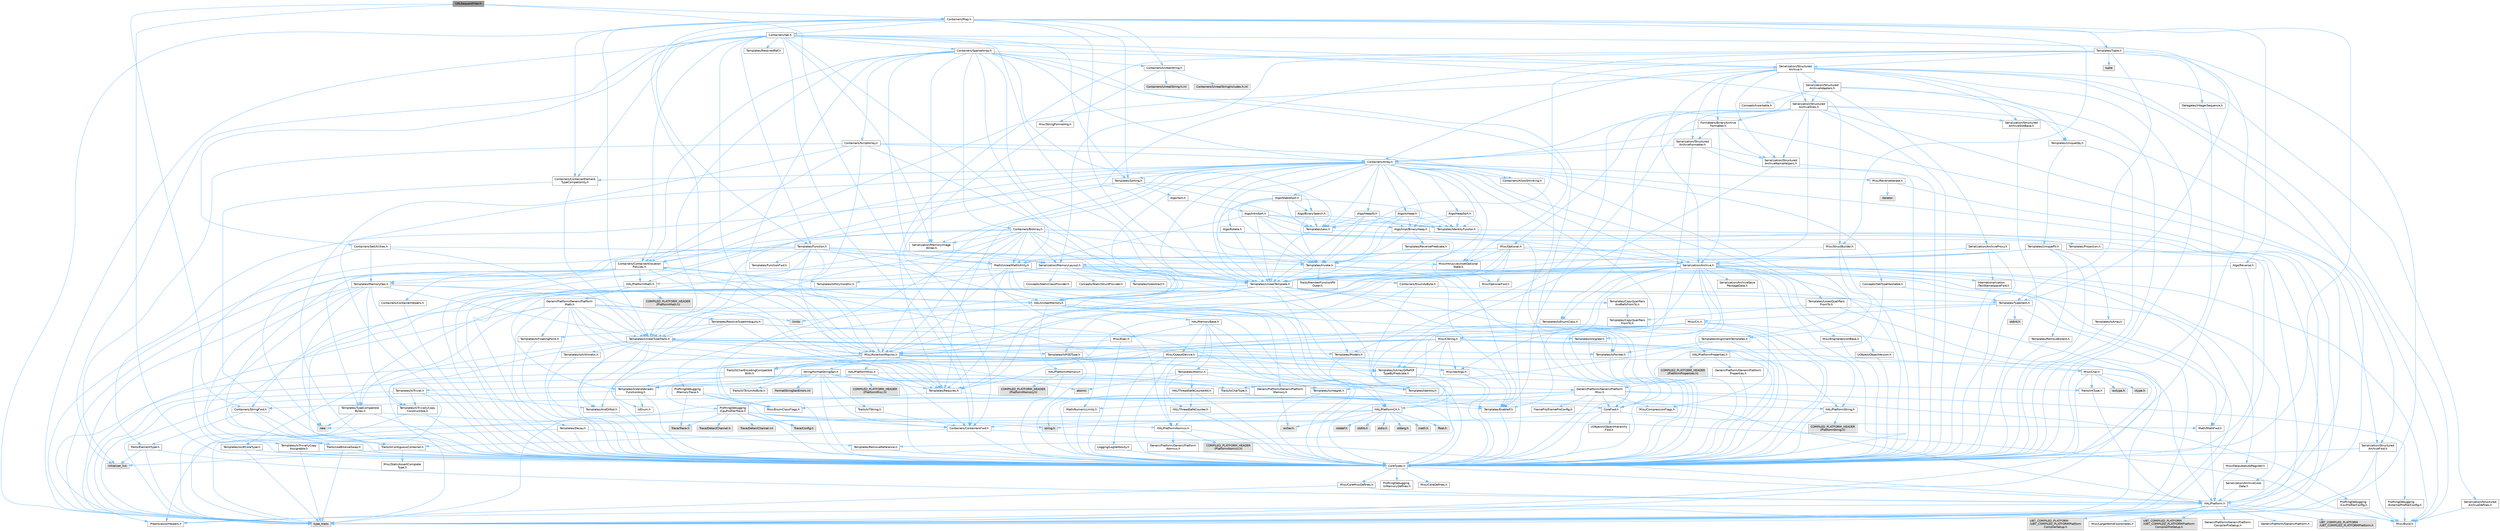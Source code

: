 digraph "URLRequestFilter.h"
{
 // INTERACTIVE_SVG=YES
 // LATEX_PDF_SIZE
  bgcolor="transparent";
  edge [fontname=Helvetica,fontsize=10,labelfontname=Helvetica,labelfontsize=10];
  node [fontname=Helvetica,fontsize=10,shape=box,height=0.2,width=0.4];
  Node1 [id="Node000001",label="URLRequestFilter.h",height=0.2,width=0.4,color="gray40", fillcolor="grey60", style="filled", fontcolor="black",tooltip=" "];
  Node1 -> Node2 [id="edge1_Node000001_Node000002",color="steelblue1",style="solid",tooltip=" "];
  Node2 [id="Node000002",label="CoreTypes.h",height=0.2,width=0.4,color="grey40", fillcolor="white", style="filled",URL="$dc/dec/CoreTypes_8h.html",tooltip=" "];
  Node2 -> Node3 [id="edge2_Node000002_Node000003",color="steelblue1",style="solid",tooltip=" "];
  Node3 [id="Node000003",label="HAL/Platform.h",height=0.2,width=0.4,color="grey40", fillcolor="white", style="filled",URL="$d9/dd0/Platform_8h.html",tooltip=" "];
  Node3 -> Node4 [id="edge3_Node000003_Node000004",color="steelblue1",style="solid",tooltip=" "];
  Node4 [id="Node000004",label="Misc/Build.h",height=0.2,width=0.4,color="grey40", fillcolor="white", style="filled",URL="$d3/dbb/Build_8h.html",tooltip=" "];
  Node3 -> Node5 [id="edge4_Node000003_Node000005",color="steelblue1",style="solid",tooltip=" "];
  Node5 [id="Node000005",label="Misc/LargeWorldCoordinates.h",height=0.2,width=0.4,color="grey40", fillcolor="white", style="filled",URL="$d2/dcb/LargeWorldCoordinates_8h.html",tooltip=" "];
  Node3 -> Node6 [id="edge5_Node000003_Node000006",color="steelblue1",style="solid",tooltip=" "];
  Node6 [id="Node000006",label="type_traits",height=0.2,width=0.4,color="grey60", fillcolor="#E0E0E0", style="filled",tooltip=" "];
  Node3 -> Node7 [id="edge6_Node000003_Node000007",color="steelblue1",style="solid",tooltip=" "];
  Node7 [id="Node000007",label="PreprocessorHelpers.h",height=0.2,width=0.4,color="grey40", fillcolor="white", style="filled",URL="$db/ddb/PreprocessorHelpers_8h.html",tooltip=" "];
  Node3 -> Node8 [id="edge7_Node000003_Node000008",color="steelblue1",style="solid",tooltip=" "];
  Node8 [id="Node000008",label="UBT_COMPILED_PLATFORM\l/UBT_COMPILED_PLATFORMPlatform\lCompilerPreSetup.h",height=0.2,width=0.4,color="grey60", fillcolor="#E0E0E0", style="filled",tooltip=" "];
  Node3 -> Node9 [id="edge8_Node000003_Node000009",color="steelblue1",style="solid",tooltip=" "];
  Node9 [id="Node000009",label="GenericPlatform/GenericPlatform\lCompilerPreSetup.h",height=0.2,width=0.4,color="grey40", fillcolor="white", style="filled",URL="$d9/dc8/GenericPlatformCompilerPreSetup_8h.html",tooltip=" "];
  Node3 -> Node10 [id="edge9_Node000003_Node000010",color="steelblue1",style="solid",tooltip=" "];
  Node10 [id="Node000010",label="GenericPlatform/GenericPlatform.h",height=0.2,width=0.4,color="grey40", fillcolor="white", style="filled",URL="$d6/d84/GenericPlatform_8h.html",tooltip=" "];
  Node3 -> Node11 [id="edge10_Node000003_Node000011",color="steelblue1",style="solid",tooltip=" "];
  Node11 [id="Node000011",label="UBT_COMPILED_PLATFORM\l/UBT_COMPILED_PLATFORMPlatform.h",height=0.2,width=0.4,color="grey60", fillcolor="#E0E0E0", style="filled",tooltip=" "];
  Node3 -> Node12 [id="edge11_Node000003_Node000012",color="steelblue1",style="solid",tooltip=" "];
  Node12 [id="Node000012",label="UBT_COMPILED_PLATFORM\l/UBT_COMPILED_PLATFORMPlatform\lCompilerSetup.h",height=0.2,width=0.4,color="grey60", fillcolor="#E0E0E0", style="filled",tooltip=" "];
  Node2 -> Node13 [id="edge12_Node000002_Node000013",color="steelblue1",style="solid",tooltip=" "];
  Node13 [id="Node000013",label="ProfilingDebugging\l/UMemoryDefines.h",height=0.2,width=0.4,color="grey40", fillcolor="white", style="filled",URL="$d2/da2/UMemoryDefines_8h.html",tooltip=" "];
  Node2 -> Node14 [id="edge13_Node000002_Node000014",color="steelblue1",style="solid",tooltip=" "];
  Node14 [id="Node000014",label="Misc/CoreMiscDefines.h",height=0.2,width=0.4,color="grey40", fillcolor="white", style="filled",URL="$da/d38/CoreMiscDefines_8h.html",tooltip=" "];
  Node14 -> Node3 [id="edge14_Node000014_Node000003",color="steelblue1",style="solid",tooltip=" "];
  Node14 -> Node7 [id="edge15_Node000014_Node000007",color="steelblue1",style="solid",tooltip=" "];
  Node2 -> Node15 [id="edge16_Node000002_Node000015",color="steelblue1",style="solid",tooltip=" "];
  Node15 [id="Node000015",label="Misc/CoreDefines.h",height=0.2,width=0.4,color="grey40", fillcolor="white", style="filled",URL="$d3/dd2/CoreDefines_8h.html",tooltip=" "];
  Node1 -> Node16 [id="edge17_Node000001_Node000016",color="steelblue1",style="solid",tooltip=" "];
  Node16 [id="Node000016",label="Containers/ContainersFwd.h",height=0.2,width=0.4,color="grey40", fillcolor="white", style="filled",URL="$d4/d0a/ContainersFwd_8h.html",tooltip=" "];
  Node16 -> Node3 [id="edge18_Node000016_Node000003",color="steelblue1",style="solid",tooltip=" "];
  Node16 -> Node2 [id="edge19_Node000016_Node000002",color="steelblue1",style="solid",tooltip=" "];
  Node16 -> Node17 [id="edge20_Node000016_Node000017",color="steelblue1",style="solid",tooltip=" "];
  Node17 [id="Node000017",label="Traits/IsContiguousContainer.h",height=0.2,width=0.4,color="grey40", fillcolor="white", style="filled",URL="$d5/d3c/IsContiguousContainer_8h.html",tooltip=" "];
  Node17 -> Node2 [id="edge21_Node000017_Node000002",color="steelblue1",style="solid",tooltip=" "];
  Node17 -> Node18 [id="edge22_Node000017_Node000018",color="steelblue1",style="solid",tooltip=" "];
  Node18 [id="Node000018",label="Misc/StaticAssertComplete\lType.h",height=0.2,width=0.4,color="grey40", fillcolor="white", style="filled",URL="$d5/d4e/StaticAssertCompleteType_8h.html",tooltip=" "];
  Node17 -> Node19 [id="edge23_Node000017_Node000019",color="steelblue1",style="solid",tooltip=" "];
  Node19 [id="Node000019",label="initializer_list",height=0.2,width=0.4,color="grey60", fillcolor="#E0E0E0", style="filled",tooltip=" "];
  Node1 -> Node20 [id="edge24_Node000001_Node000020",color="steelblue1",style="solid",tooltip=" "];
  Node20 [id="Node000020",label="Containers/StringFwd.h",height=0.2,width=0.4,color="grey40", fillcolor="white", style="filled",URL="$df/d37/StringFwd_8h.html",tooltip=" "];
  Node20 -> Node2 [id="edge25_Node000020_Node000002",color="steelblue1",style="solid",tooltip=" "];
  Node20 -> Node21 [id="edge26_Node000020_Node000021",color="steelblue1",style="solid",tooltip=" "];
  Node21 [id="Node000021",label="Traits/ElementType.h",height=0.2,width=0.4,color="grey40", fillcolor="white", style="filled",URL="$d5/d4f/ElementType_8h.html",tooltip=" "];
  Node21 -> Node3 [id="edge27_Node000021_Node000003",color="steelblue1",style="solid",tooltip=" "];
  Node21 -> Node19 [id="edge28_Node000021_Node000019",color="steelblue1",style="solid",tooltip=" "];
  Node21 -> Node6 [id="edge29_Node000021_Node000006",color="steelblue1",style="solid",tooltip=" "];
  Node20 -> Node17 [id="edge30_Node000020_Node000017",color="steelblue1",style="solid",tooltip=" "];
  Node1 -> Node22 [id="edge31_Node000001_Node000022",color="steelblue1",style="solid",tooltip=" "];
  Node22 [id="Node000022",label="Containers/Map.h",height=0.2,width=0.4,color="grey40", fillcolor="white", style="filled",URL="$df/d79/Map_8h.html",tooltip=" "];
  Node22 -> Node2 [id="edge32_Node000022_Node000002",color="steelblue1",style="solid",tooltip=" "];
  Node22 -> Node23 [id="edge33_Node000022_Node000023",color="steelblue1",style="solid",tooltip=" "];
  Node23 [id="Node000023",label="Algo/Reverse.h",height=0.2,width=0.4,color="grey40", fillcolor="white", style="filled",URL="$d5/d93/Reverse_8h.html",tooltip=" "];
  Node23 -> Node2 [id="edge34_Node000023_Node000002",color="steelblue1",style="solid",tooltip=" "];
  Node23 -> Node24 [id="edge35_Node000023_Node000024",color="steelblue1",style="solid",tooltip=" "];
  Node24 [id="Node000024",label="Templates/UnrealTemplate.h",height=0.2,width=0.4,color="grey40", fillcolor="white", style="filled",URL="$d4/d24/UnrealTemplate_8h.html",tooltip=" "];
  Node24 -> Node2 [id="edge36_Node000024_Node000002",color="steelblue1",style="solid",tooltip=" "];
  Node24 -> Node25 [id="edge37_Node000024_Node000025",color="steelblue1",style="solid",tooltip=" "];
  Node25 [id="Node000025",label="Templates/IsPointer.h",height=0.2,width=0.4,color="grey40", fillcolor="white", style="filled",URL="$d7/d05/IsPointer_8h.html",tooltip=" "];
  Node25 -> Node2 [id="edge38_Node000025_Node000002",color="steelblue1",style="solid",tooltip=" "];
  Node24 -> Node26 [id="edge39_Node000024_Node000026",color="steelblue1",style="solid",tooltip=" "];
  Node26 [id="Node000026",label="HAL/UnrealMemory.h",height=0.2,width=0.4,color="grey40", fillcolor="white", style="filled",URL="$d9/d96/UnrealMemory_8h.html",tooltip=" "];
  Node26 -> Node2 [id="edge40_Node000026_Node000002",color="steelblue1",style="solid",tooltip=" "];
  Node26 -> Node27 [id="edge41_Node000026_Node000027",color="steelblue1",style="solid",tooltip=" "];
  Node27 [id="Node000027",label="GenericPlatform/GenericPlatform\lMemory.h",height=0.2,width=0.4,color="grey40", fillcolor="white", style="filled",URL="$dd/d22/GenericPlatformMemory_8h.html",tooltip=" "];
  Node27 -> Node28 [id="edge42_Node000027_Node000028",color="steelblue1",style="solid",tooltip=" "];
  Node28 [id="Node000028",label="CoreFwd.h",height=0.2,width=0.4,color="grey40", fillcolor="white", style="filled",URL="$d1/d1e/CoreFwd_8h.html",tooltip=" "];
  Node28 -> Node2 [id="edge43_Node000028_Node000002",color="steelblue1",style="solid",tooltip=" "];
  Node28 -> Node16 [id="edge44_Node000028_Node000016",color="steelblue1",style="solid",tooltip=" "];
  Node28 -> Node29 [id="edge45_Node000028_Node000029",color="steelblue1",style="solid",tooltip=" "];
  Node29 [id="Node000029",label="Math/MathFwd.h",height=0.2,width=0.4,color="grey40", fillcolor="white", style="filled",URL="$d2/d10/MathFwd_8h.html",tooltip=" "];
  Node29 -> Node3 [id="edge46_Node000029_Node000003",color="steelblue1",style="solid",tooltip=" "];
  Node28 -> Node30 [id="edge47_Node000028_Node000030",color="steelblue1",style="solid",tooltip=" "];
  Node30 [id="Node000030",label="UObject/UObjectHierarchy\lFwd.h",height=0.2,width=0.4,color="grey40", fillcolor="white", style="filled",URL="$d3/d13/UObjectHierarchyFwd_8h.html",tooltip=" "];
  Node27 -> Node2 [id="edge48_Node000027_Node000002",color="steelblue1",style="solid",tooltip=" "];
  Node27 -> Node31 [id="edge49_Node000027_Node000031",color="steelblue1",style="solid",tooltip=" "];
  Node31 [id="Node000031",label="HAL/PlatformString.h",height=0.2,width=0.4,color="grey40", fillcolor="white", style="filled",URL="$db/db5/PlatformString_8h.html",tooltip=" "];
  Node31 -> Node2 [id="edge50_Node000031_Node000002",color="steelblue1",style="solid",tooltip=" "];
  Node31 -> Node32 [id="edge51_Node000031_Node000032",color="steelblue1",style="solid",tooltip=" "];
  Node32 [id="Node000032",label="COMPILED_PLATFORM_HEADER\l(PlatformString.h)",height=0.2,width=0.4,color="grey60", fillcolor="#E0E0E0", style="filled",tooltip=" "];
  Node27 -> Node33 [id="edge52_Node000027_Node000033",color="steelblue1",style="solid",tooltip=" "];
  Node33 [id="Node000033",label="string.h",height=0.2,width=0.4,color="grey60", fillcolor="#E0E0E0", style="filled",tooltip=" "];
  Node27 -> Node34 [id="edge53_Node000027_Node000034",color="steelblue1",style="solid",tooltip=" "];
  Node34 [id="Node000034",label="wchar.h",height=0.2,width=0.4,color="grey60", fillcolor="#E0E0E0", style="filled",tooltip=" "];
  Node26 -> Node35 [id="edge54_Node000026_Node000035",color="steelblue1",style="solid",tooltip=" "];
  Node35 [id="Node000035",label="HAL/MemoryBase.h",height=0.2,width=0.4,color="grey40", fillcolor="white", style="filled",URL="$d6/d9f/MemoryBase_8h.html",tooltip=" "];
  Node35 -> Node2 [id="edge55_Node000035_Node000002",color="steelblue1",style="solid",tooltip=" "];
  Node35 -> Node36 [id="edge56_Node000035_Node000036",color="steelblue1",style="solid",tooltip=" "];
  Node36 [id="Node000036",label="HAL/PlatformAtomics.h",height=0.2,width=0.4,color="grey40", fillcolor="white", style="filled",URL="$d3/d36/PlatformAtomics_8h.html",tooltip=" "];
  Node36 -> Node2 [id="edge57_Node000036_Node000002",color="steelblue1",style="solid",tooltip=" "];
  Node36 -> Node37 [id="edge58_Node000036_Node000037",color="steelblue1",style="solid",tooltip=" "];
  Node37 [id="Node000037",label="GenericPlatform/GenericPlatform\lAtomics.h",height=0.2,width=0.4,color="grey40", fillcolor="white", style="filled",URL="$da/d72/GenericPlatformAtomics_8h.html",tooltip=" "];
  Node37 -> Node2 [id="edge59_Node000037_Node000002",color="steelblue1",style="solid",tooltip=" "];
  Node36 -> Node38 [id="edge60_Node000036_Node000038",color="steelblue1",style="solid",tooltip=" "];
  Node38 [id="Node000038",label="COMPILED_PLATFORM_HEADER\l(PlatformAtomics.h)",height=0.2,width=0.4,color="grey60", fillcolor="#E0E0E0", style="filled",tooltip=" "];
  Node35 -> Node39 [id="edge61_Node000035_Node000039",color="steelblue1",style="solid",tooltip=" "];
  Node39 [id="Node000039",label="HAL/PlatformCrt.h",height=0.2,width=0.4,color="grey40", fillcolor="white", style="filled",URL="$d8/d75/PlatformCrt_8h.html",tooltip=" "];
  Node39 -> Node40 [id="edge62_Node000039_Node000040",color="steelblue1",style="solid",tooltip=" "];
  Node40 [id="Node000040",label="new",height=0.2,width=0.4,color="grey60", fillcolor="#E0E0E0", style="filled",tooltip=" "];
  Node39 -> Node34 [id="edge63_Node000039_Node000034",color="steelblue1",style="solid",tooltip=" "];
  Node39 -> Node41 [id="edge64_Node000039_Node000041",color="steelblue1",style="solid",tooltip=" "];
  Node41 [id="Node000041",label="stddef.h",height=0.2,width=0.4,color="grey60", fillcolor="#E0E0E0", style="filled",tooltip=" "];
  Node39 -> Node42 [id="edge65_Node000039_Node000042",color="steelblue1",style="solid",tooltip=" "];
  Node42 [id="Node000042",label="stdlib.h",height=0.2,width=0.4,color="grey60", fillcolor="#E0E0E0", style="filled",tooltip=" "];
  Node39 -> Node43 [id="edge66_Node000039_Node000043",color="steelblue1",style="solid",tooltip=" "];
  Node43 [id="Node000043",label="stdio.h",height=0.2,width=0.4,color="grey60", fillcolor="#E0E0E0", style="filled",tooltip=" "];
  Node39 -> Node44 [id="edge67_Node000039_Node000044",color="steelblue1",style="solid",tooltip=" "];
  Node44 [id="Node000044",label="stdarg.h",height=0.2,width=0.4,color="grey60", fillcolor="#E0E0E0", style="filled",tooltip=" "];
  Node39 -> Node45 [id="edge68_Node000039_Node000045",color="steelblue1",style="solid",tooltip=" "];
  Node45 [id="Node000045",label="math.h",height=0.2,width=0.4,color="grey60", fillcolor="#E0E0E0", style="filled",tooltip=" "];
  Node39 -> Node46 [id="edge69_Node000039_Node000046",color="steelblue1",style="solid",tooltip=" "];
  Node46 [id="Node000046",label="float.h",height=0.2,width=0.4,color="grey60", fillcolor="#E0E0E0", style="filled",tooltip=" "];
  Node39 -> Node33 [id="edge70_Node000039_Node000033",color="steelblue1",style="solid",tooltip=" "];
  Node35 -> Node47 [id="edge71_Node000035_Node000047",color="steelblue1",style="solid",tooltip=" "];
  Node47 [id="Node000047",label="Misc/Exec.h",height=0.2,width=0.4,color="grey40", fillcolor="white", style="filled",URL="$de/ddb/Exec_8h.html",tooltip=" "];
  Node47 -> Node2 [id="edge72_Node000047_Node000002",color="steelblue1",style="solid",tooltip=" "];
  Node47 -> Node48 [id="edge73_Node000047_Node000048",color="steelblue1",style="solid",tooltip=" "];
  Node48 [id="Node000048",label="Misc/AssertionMacros.h",height=0.2,width=0.4,color="grey40", fillcolor="white", style="filled",URL="$d0/dfa/AssertionMacros_8h.html",tooltip=" "];
  Node48 -> Node2 [id="edge74_Node000048_Node000002",color="steelblue1",style="solid",tooltip=" "];
  Node48 -> Node3 [id="edge75_Node000048_Node000003",color="steelblue1",style="solid",tooltip=" "];
  Node48 -> Node49 [id="edge76_Node000048_Node000049",color="steelblue1",style="solid",tooltip=" "];
  Node49 [id="Node000049",label="HAL/PlatformMisc.h",height=0.2,width=0.4,color="grey40", fillcolor="white", style="filled",URL="$d0/df5/PlatformMisc_8h.html",tooltip=" "];
  Node49 -> Node2 [id="edge77_Node000049_Node000002",color="steelblue1",style="solid",tooltip=" "];
  Node49 -> Node50 [id="edge78_Node000049_Node000050",color="steelblue1",style="solid",tooltip=" "];
  Node50 [id="Node000050",label="GenericPlatform/GenericPlatform\lMisc.h",height=0.2,width=0.4,color="grey40", fillcolor="white", style="filled",URL="$db/d9a/GenericPlatformMisc_8h.html",tooltip=" "];
  Node50 -> Node20 [id="edge79_Node000050_Node000020",color="steelblue1",style="solid",tooltip=" "];
  Node50 -> Node28 [id="edge80_Node000050_Node000028",color="steelblue1",style="solid",tooltip=" "];
  Node50 -> Node2 [id="edge81_Node000050_Node000002",color="steelblue1",style="solid",tooltip=" "];
  Node50 -> Node51 [id="edge82_Node000050_Node000051",color="steelblue1",style="solid",tooltip=" "];
  Node51 [id="Node000051",label="FramePro/FrameProConfig.h",height=0.2,width=0.4,color="grey40", fillcolor="white", style="filled",URL="$d7/d90/FrameProConfig_8h.html",tooltip=" "];
  Node50 -> Node39 [id="edge83_Node000050_Node000039",color="steelblue1",style="solid",tooltip=" "];
  Node50 -> Node52 [id="edge84_Node000050_Node000052",color="steelblue1",style="solid",tooltip=" "];
  Node52 [id="Node000052",label="Math/NumericLimits.h",height=0.2,width=0.4,color="grey40", fillcolor="white", style="filled",URL="$df/d1b/NumericLimits_8h.html",tooltip=" "];
  Node52 -> Node2 [id="edge85_Node000052_Node000002",color="steelblue1",style="solid",tooltip=" "];
  Node50 -> Node53 [id="edge86_Node000050_Node000053",color="steelblue1",style="solid",tooltip=" "];
  Node53 [id="Node000053",label="Misc/CompressionFlags.h",height=0.2,width=0.4,color="grey40", fillcolor="white", style="filled",URL="$d9/d76/CompressionFlags_8h.html",tooltip=" "];
  Node50 -> Node54 [id="edge87_Node000050_Node000054",color="steelblue1",style="solid",tooltip=" "];
  Node54 [id="Node000054",label="Misc/EnumClassFlags.h",height=0.2,width=0.4,color="grey40", fillcolor="white", style="filled",URL="$d8/de7/EnumClassFlags_8h.html",tooltip=" "];
  Node50 -> Node55 [id="edge88_Node000050_Node000055",color="steelblue1",style="solid",tooltip=" "];
  Node55 [id="Node000055",label="ProfilingDebugging\l/CsvProfilerConfig.h",height=0.2,width=0.4,color="grey40", fillcolor="white", style="filled",URL="$d3/d88/CsvProfilerConfig_8h.html",tooltip=" "];
  Node55 -> Node4 [id="edge89_Node000055_Node000004",color="steelblue1",style="solid",tooltip=" "];
  Node50 -> Node56 [id="edge90_Node000050_Node000056",color="steelblue1",style="solid",tooltip=" "];
  Node56 [id="Node000056",label="ProfilingDebugging\l/ExternalProfilerConfig.h",height=0.2,width=0.4,color="grey40", fillcolor="white", style="filled",URL="$d3/dbb/ExternalProfilerConfig_8h.html",tooltip=" "];
  Node56 -> Node4 [id="edge91_Node000056_Node000004",color="steelblue1",style="solid",tooltip=" "];
  Node49 -> Node57 [id="edge92_Node000049_Node000057",color="steelblue1",style="solid",tooltip=" "];
  Node57 [id="Node000057",label="COMPILED_PLATFORM_HEADER\l(PlatformMisc.h)",height=0.2,width=0.4,color="grey60", fillcolor="#E0E0E0", style="filled",tooltip=" "];
  Node49 -> Node58 [id="edge93_Node000049_Node000058",color="steelblue1",style="solid",tooltip=" "];
  Node58 [id="Node000058",label="ProfilingDebugging\l/CpuProfilerTrace.h",height=0.2,width=0.4,color="grey40", fillcolor="white", style="filled",URL="$da/dcb/CpuProfilerTrace_8h.html",tooltip=" "];
  Node58 -> Node2 [id="edge94_Node000058_Node000002",color="steelblue1",style="solid",tooltip=" "];
  Node58 -> Node16 [id="edge95_Node000058_Node000016",color="steelblue1",style="solid",tooltip=" "];
  Node58 -> Node36 [id="edge96_Node000058_Node000036",color="steelblue1",style="solid",tooltip=" "];
  Node58 -> Node7 [id="edge97_Node000058_Node000007",color="steelblue1",style="solid",tooltip=" "];
  Node58 -> Node4 [id="edge98_Node000058_Node000004",color="steelblue1",style="solid",tooltip=" "];
  Node58 -> Node59 [id="edge99_Node000058_Node000059",color="steelblue1",style="solid",tooltip=" "];
  Node59 [id="Node000059",label="Trace/Config.h",height=0.2,width=0.4,color="grey60", fillcolor="#E0E0E0", style="filled",tooltip=" "];
  Node58 -> Node60 [id="edge100_Node000058_Node000060",color="steelblue1",style="solid",tooltip=" "];
  Node60 [id="Node000060",label="Trace/Detail/Channel.h",height=0.2,width=0.4,color="grey60", fillcolor="#E0E0E0", style="filled",tooltip=" "];
  Node58 -> Node61 [id="edge101_Node000058_Node000061",color="steelblue1",style="solid",tooltip=" "];
  Node61 [id="Node000061",label="Trace/Detail/Channel.inl",height=0.2,width=0.4,color="grey60", fillcolor="#E0E0E0", style="filled",tooltip=" "];
  Node58 -> Node62 [id="edge102_Node000058_Node000062",color="steelblue1",style="solid",tooltip=" "];
  Node62 [id="Node000062",label="Trace/Trace.h",height=0.2,width=0.4,color="grey60", fillcolor="#E0E0E0", style="filled",tooltip=" "];
  Node48 -> Node7 [id="edge103_Node000048_Node000007",color="steelblue1",style="solid",tooltip=" "];
  Node48 -> Node63 [id="edge104_Node000048_Node000063",color="steelblue1",style="solid",tooltip=" "];
  Node63 [id="Node000063",label="Templates/EnableIf.h",height=0.2,width=0.4,color="grey40", fillcolor="white", style="filled",URL="$d7/d60/EnableIf_8h.html",tooltip=" "];
  Node63 -> Node2 [id="edge105_Node000063_Node000002",color="steelblue1",style="solid",tooltip=" "];
  Node48 -> Node64 [id="edge106_Node000048_Node000064",color="steelblue1",style="solid",tooltip=" "];
  Node64 [id="Node000064",label="Templates/IsArrayOrRefOf\lTypeByPredicate.h",height=0.2,width=0.4,color="grey40", fillcolor="white", style="filled",URL="$d6/da1/IsArrayOrRefOfTypeByPredicate_8h.html",tooltip=" "];
  Node64 -> Node2 [id="edge107_Node000064_Node000002",color="steelblue1",style="solid",tooltip=" "];
  Node48 -> Node65 [id="edge108_Node000048_Node000065",color="steelblue1",style="solid",tooltip=" "];
  Node65 [id="Node000065",label="Templates/IsValidVariadic\lFunctionArg.h",height=0.2,width=0.4,color="grey40", fillcolor="white", style="filled",URL="$d0/dc8/IsValidVariadicFunctionArg_8h.html",tooltip=" "];
  Node65 -> Node2 [id="edge109_Node000065_Node000002",color="steelblue1",style="solid",tooltip=" "];
  Node65 -> Node66 [id="edge110_Node000065_Node000066",color="steelblue1",style="solid",tooltip=" "];
  Node66 [id="Node000066",label="IsEnum.h",height=0.2,width=0.4,color="grey40", fillcolor="white", style="filled",URL="$d4/de5/IsEnum_8h.html",tooltip=" "];
  Node65 -> Node6 [id="edge111_Node000065_Node000006",color="steelblue1",style="solid",tooltip=" "];
  Node48 -> Node67 [id="edge112_Node000048_Node000067",color="steelblue1",style="solid",tooltip=" "];
  Node67 [id="Node000067",label="Traits/IsCharEncodingCompatible\lWith.h",height=0.2,width=0.4,color="grey40", fillcolor="white", style="filled",URL="$df/dd1/IsCharEncodingCompatibleWith_8h.html",tooltip=" "];
  Node67 -> Node6 [id="edge113_Node000067_Node000006",color="steelblue1",style="solid",tooltip=" "];
  Node67 -> Node68 [id="edge114_Node000067_Node000068",color="steelblue1",style="solid",tooltip=" "];
  Node68 [id="Node000068",label="Traits/IsCharType.h",height=0.2,width=0.4,color="grey40", fillcolor="white", style="filled",URL="$db/d51/IsCharType_8h.html",tooltip=" "];
  Node68 -> Node2 [id="edge115_Node000068_Node000002",color="steelblue1",style="solid",tooltip=" "];
  Node48 -> Node69 [id="edge116_Node000048_Node000069",color="steelblue1",style="solid",tooltip=" "];
  Node69 [id="Node000069",label="Misc/VarArgs.h",height=0.2,width=0.4,color="grey40", fillcolor="white", style="filled",URL="$d5/d6f/VarArgs_8h.html",tooltip=" "];
  Node69 -> Node2 [id="edge117_Node000069_Node000002",color="steelblue1",style="solid",tooltip=" "];
  Node48 -> Node70 [id="edge118_Node000048_Node000070",color="steelblue1",style="solid",tooltip=" "];
  Node70 [id="Node000070",label="String/FormatStringSan.h",height=0.2,width=0.4,color="grey40", fillcolor="white", style="filled",URL="$d3/d8b/FormatStringSan_8h.html",tooltip=" "];
  Node70 -> Node6 [id="edge119_Node000070_Node000006",color="steelblue1",style="solid",tooltip=" "];
  Node70 -> Node2 [id="edge120_Node000070_Node000002",color="steelblue1",style="solid",tooltip=" "];
  Node70 -> Node71 [id="edge121_Node000070_Node000071",color="steelblue1",style="solid",tooltip=" "];
  Node71 [id="Node000071",label="Templates/Requires.h",height=0.2,width=0.4,color="grey40", fillcolor="white", style="filled",URL="$dc/d96/Requires_8h.html",tooltip=" "];
  Node71 -> Node63 [id="edge122_Node000071_Node000063",color="steelblue1",style="solid",tooltip=" "];
  Node71 -> Node6 [id="edge123_Node000071_Node000006",color="steelblue1",style="solid",tooltip=" "];
  Node70 -> Node72 [id="edge124_Node000070_Node000072",color="steelblue1",style="solid",tooltip=" "];
  Node72 [id="Node000072",label="Templates/Identity.h",height=0.2,width=0.4,color="grey40", fillcolor="white", style="filled",URL="$d0/dd5/Identity_8h.html",tooltip=" "];
  Node70 -> Node65 [id="edge125_Node000070_Node000065",color="steelblue1",style="solid",tooltip=" "];
  Node70 -> Node68 [id="edge126_Node000070_Node000068",color="steelblue1",style="solid",tooltip=" "];
  Node70 -> Node73 [id="edge127_Node000070_Node000073",color="steelblue1",style="solid",tooltip=" "];
  Node73 [id="Node000073",label="Traits/IsTEnumAsByte.h",height=0.2,width=0.4,color="grey40", fillcolor="white", style="filled",URL="$d1/de6/IsTEnumAsByte_8h.html",tooltip=" "];
  Node70 -> Node74 [id="edge128_Node000070_Node000074",color="steelblue1",style="solid",tooltip=" "];
  Node74 [id="Node000074",label="Traits/IsTString.h",height=0.2,width=0.4,color="grey40", fillcolor="white", style="filled",URL="$d0/df8/IsTString_8h.html",tooltip=" "];
  Node74 -> Node16 [id="edge129_Node000074_Node000016",color="steelblue1",style="solid",tooltip=" "];
  Node70 -> Node16 [id="edge130_Node000070_Node000016",color="steelblue1",style="solid",tooltip=" "];
  Node70 -> Node75 [id="edge131_Node000070_Node000075",color="steelblue1",style="solid",tooltip=" "];
  Node75 [id="Node000075",label="FormatStringSanErrors.inl",height=0.2,width=0.4,color="grey60", fillcolor="#E0E0E0", style="filled",tooltip=" "];
  Node48 -> Node76 [id="edge132_Node000048_Node000076",color="steelblue1",style="solid",tooltip=" "];
  Node76 [id="Node000076",label="atomic",height=0.2,width=0.4,color="grey60", fillcolor="#E0E0E0", style="filled",tooltip=" "];
  Node35 -> Node77 [id="edge133_Node000035_Node000077",color="steelblue1",style="solid",tooltip=" "];
  Node77 [id="Node000077",label="Misc/OutputDevice.h",height=0.2,width=0.4,color="grey40", fillcolor="white", style="filled",URL="$d7/d32/OutputDevice_8h.html",tooltip=" "];
  Node77 -> Node28 [id="edge134_Node000077_Node000028",color="steelblue1",style="solid",tooltip=" "];
  Node77 -> Node2 [id="edge135_Node000077_Node000002",color="steelblue1",style="solid",tooltip=" "];
  Node77 -> Node78 [id="edge136_Node000077_Node000078",color="steelblue1",style="solid",tooltip=" "];
  Node78 [id="Node000078",label="Logging/LogVerbosity.h",height=0.2,width=0.4,color="grey40", fillcolor="white", style="filled",URL="$d2/d8f/LogVerbosity_8h.html",tooltip=" "];
  Node78 -> Node2 [id="edge137_Node000078_Node000002",color="steelblue1",style="solid",tooltip=" "];
  Node77 -> Node69 [id="edge138_Node000077_Node000069",color="steelblue1",style="solid",tooltip=" "];
  Node77 -> Node64 [id="edge139_Node000077_Node000064",color="steelblue1",style="solid",tooltip=" "];
  Node77 -> Node65 [id="edge140_Node000077_Node000065",color="steelblue1",style="solid",tooltip=" "];
  Node77 -> Node67 [id="edge141_Node000077_Node000067",color="steelblue1",style="solid",tooltip=" "];
  Node35 -> Node79 [id="edge142_Node000035_Node000079",color="steelblue1",style="solid",tooltip=" "];
  Node79 [id="Node000079",label="Templates/Atomic.h",height=0.2,width=0.4,color="grey40", fillcolor="white", style="filled",URL="$d3/d91/Atomic_8h.html",tooltip=" "];
  Node79 -> Node80 [id="edge143_Node000079_Node000080",color="steelblue1",style="solid",tooltip=" "];
  Node80 [id="Node000080",label="HAL/ThreadSafeCounter.h",height=0.2,width=0.4,color="grey40", fillcolor="white", style="filled",URL="$dc/dc9/ThreadSafeCounter_8h.html",tooltip=" "];
  Node80 -> Node2 [id="edge144_Node000080_Node000002",color="steelblue1",style="solid",tooltip=" "];
  Node80 -> Node36 [id="edge145_Node000080_Node000036",color="steelblue1",style="solid",tooltip=" "];
  Node79 -> Node81 [id="edge146_Node000079_Node000081",color="steelblue1",style="solid",tooltip=" "];
  Node81 [id="Node000081",label="HAL/ThreadSafeCounter64.h",height=0.2,width=0.4,color="grey40", fillcolor="white", style="filled",URL="$d0/d12/ThreadSafeCounter64_8h.html",tooltip=" "];
  Node81 -> Node2 [id="edge147_Node000081_Node000002",color="steelblue1",style="solid",tooltip=" "];
  Node81 -> Node80 [id="edge148_Node000081_Node000080",color="steelblue1",style="solid",tooltip=" "];
  Node79 -> Node82 [id="edge149_Node000079_Node000082",color="steelblue1",style="solid",tooltip=" "];
  Node82 [id="Node000082",label="Templates/IsIntegral.h",height=0.2,width=0.4,color="grey40", fillcolor="white", style="filled",URL="$da/d64/IsIntegral_8h.html",tooltip=" "];
  Node82 -> Node2 [id="edge150_Node000082_Node000002",color="steelblue1",style="solid",tooltip=" "];
  Node79 -> Node83 [id="edge151_Node000079_Node000083",color="steelblue1",style="solid",tooltip=" "];
  Node83 [id="Node000083",label="Templates/IsTrivial.h",height=0.2,width=0.4,color="grey40", fillcolor="white", style="filled",URL="$da/d4c/IsTrivial_8h.html",tooltip=" "];
  Node83 -> Node84 [id="edge152_Node000083_Node000084",color="steelblue1",style="solid",tooltip=" "];
  Node84 [id="Node000084",label="Templates/AndOrNot.h",height=0.2,width=0.4,color="grey40", fillcolor="white", style="filled",URL="$db/d0a/AndOrNot_8h.html",tooltip=" "];
  Node84 -> Node2 [id="edge153_Node000084_Node000002",color="steelblue1",style="solid",tooltip=" "];
  Node83 -> Node85 [id="edge154_Node000083_Node000085",color="steelblue1",style="solid",tooltip=" "];
  Node85 [id="Node000085",label="Templates/IsTriviallyCopy\lConstructible.h",height=0.2,width=0.4,color="grey40", fillcolor="white", style="filled",URL="$d3/d78/IsTriviallyCopyConstructible_8h.html",tooltip=" "];
  Node85 -> Node2 [id="edge155_Node000085_Node000002",color="steelblue1",style="solid",tooltip=" "];
  Node85 -> Node6 [id="edge156_Node000085_Node000006",color="steelblue1",style="solid",tooltip=" "];
  Node83 -> Node86 [id="edge157_Node000083_Node000086",color="steelblue1",style="solid",tooltip=" "];
  Node86 [id="Node000086",label="Templates/IsTriviallyCopy\lAssignable.h",height=0.2,width=0.4,color="grey40", fillcolor="white", style="filled",URL="$d2/df2/IsTriviallyCopyAssignable_8h.html",tooltip=" "];
  Node86 -> Node2 [id="edge158_Node000086_Node000002",color="steelblue1",style="solid",tooltip=" "];
  Node86 -> Node6 [id="edge159_Node000086_Node000006",color="steelblue1",style="solid",tooltip=" "];
  Node83 -> Node6 [id="edge160_Node000083_Node000006",color="steelblue1",style="solid",tooltip=" "];
  Node79 -> Node87 [id="edge161_Node000079_Node000087",color="steelblue1",style="solid",tooltip=" "];
  Node87 [id="Node000087",label="Traits/IntType.h",height=0.2,width=0.4,color="grey40", fillcolor="white", style="filled",URL="$d7/deb/IntType_8h.html",tooltip=" "];
  Node87 -> Node3 [id="edge162_Node000087_Node000003",color="steelblue1",style="solid",tooltip=" "];
  Node79 -> Node76 [id="edge163_Node000079_Node000076",color="steelblue1",style="solid",tooltip=" "];
  Node26 -> Node88 [id="edge164_Node000026_Node000088",color="steelblue1",style="solid",tooltip=" "];
  Node88 [id="Node000088",label="HAL/PlatformMemory.h",height=0.2,width=0.4,color="grey40", fillcolor="white", style="filled",URL="$de/d68/PlatformMemory_8h.html",tooltip=" "];
  Node88 -> Node2 [id="edge165_Node000088_Node000002",color="steelblue1",style="solid",tooltip=" "];
  Node88 -> Node27 [id="edge166_Node000088_Node000027",color="steelblue1",style="solid",tooltip=" "];
  Node88 -> Node89 [id="edge167_Node000088_Node000089",color="steelblue1",style="solid",tooltip=" "];
  Node89 [id="Node000089",label="COMPILED_PLATFORM_HEADER\l(PlatformMemory.h)",height=0.2,width=0.4,color="grey60", fillcolor="#E0E0E0", style="filled",tooltip=" "];
  Node26 -> Node90 [id="edge168_Node000026_Node000090",color="steelblue1",style="solid",tooltip=" "];
  Node90 [id="Node000090",label="ProfilingDebugging\l/MemoryTrace.h",height=0.2,width=0.4,color="grey40", fillcolor="white", style="filled",URL="$da/dd7/MemoryTrace_8h.html",tooltip=" "];
  Node90 -> Node3 [id="edge169_Node000090_Node000003",color="steelblue1",style="solid",tooltip=" "];
  Node90 -> Node54 [id="edge170_Node000090_Node000054",color="steelblue1",style="solid",tooltip=" "];
  Node90 -> Node59 [id="edge171_Node000090_Node000059",color="steelblue1",style="solid",tooltip=" "];
  Node90 -> Node62 [id="edge172_Node000090_Node000062",color="steelblue1",style="solid",tooltip=" "];
  Node26 -> Node25 [id="edge173_Node000026_Node000025",color="steelblue1",style="solid",tooltip=" "];
  Node24 -> Node91 [id="edge174_Node000024_Node000091",color="steelblue1",style="solid",tooltip=" "];
  Node91 [id="Node000091",label="Templates/CopyQualifiers\lAndRefsFromTo.h",height=0.2,width=0.4,color="grey40", fillcolor="white", style="filled",URL="$d3/db3/CopyQualifiersAndRefsFromTo_8h.html",tooltip=" "];
  Node91 -> Node92 [id="edge175_Node000091_Node000092",color="steelblue1",style="solid",tooltip=" "];
  Node92 [id="Node000092",label="Templates/CopyQualifiers\lFromTo.h",height=0.2,width=0.4,color="grey40", fillcolor="white", style="filled",URL="$d5/db4/CopyQualifiersFromTo_8h.html",tooltip=" "];
  Node24 -> Node93 [id="edge176_Node000024_Node000093",color="steelblue1",style="solid",tooltip=" "];
  Node93 [id="Node000093",label="Templates/UnrealTypeTraits.h",height=0.2,width=0.4,color="grey40", fillcolor="white", style="filled",URL="$d2/d2d/UnrealTypeTraits_8h.html",tooltip=" "];
  Node93 -> Node2 [id="edge177_Node000093_Node000002",color="steelblue1",style="solid",tooltip=" "];
  Node93 -> Node25 [id="edge178_Node000093_Node000025",color="steelblue1",style="solid",tooltip=" "];
  Node93 -> Node48 [id="edge179_Node000093_Node000048",color="steelblue1",style="solid",tooltip=" "];
  Node93 -> Node84 [id="edge180_Node000093_Node000084",color="steelblue1",style="solid",tooltip=" "];
  Node93 -> Node63 [id="edge181_Node000093_Node000063",color="steelblue1",style="solid",tooltip=" "];
  Node93 -> Node94 [id="edge182_Node000093_Node000094",color="steelblue1",style="solid",tooltip=" "];
  Node94 [id="Node000094",label="Templates/IsArithmetic.h",height=0.2,width=0.4,color="grey40", fillcolor="white", style="filled",URL="$d2/d5d/IsArithmetic_8h.html",tooltip=" "];
  Node94 -> Node2 [id="edge183_Node000094_Node000002",color="steelblue1",style="solid",tooltip=" "];
  Node93 -> Node66 [id="edge184_Node000093_Node000066",color="steelblue1",style="solid",tooltip=" "];
  Node93 -> Node95 [id="edge185_Node000093_Node000095",color="steelblue1",style="solid",tooltip=" "];
  Node95 [id="Node000095",label="Templates/Models.h",height=0.2,width=0.4,color="grey40", fillcolor="white", style="filled",URL="$d3/d0c/Models_8h.html",tooltip=" "];
  Node95 -> Node72 [id="edge186_Node000095_Node000072",color="steelblue1",style="solid",tooltip=" "];
  Node93 -> Node96 [id="edge187_Node000093_Node000096",color="steelblue1",style="solid",tooltip=" "];
  Node96 [id="Node000096",label="Templates/IsPODType.h",height=0.2,width=0.4,color="grey40", fillcolor="white", style="filled",URL="$d7/db1/IsPODType_8h.html",tooltip=" "];
  Node96 -> Node2 [id="edge188_Node000096_Node000002",color="steelblue1",style="solid",tooltip=" "];
  Node93 -> Node97 [id="edge189_Node000093_Node000097",color="steelblue1",style="solid",tooltip=" "];
  Node97 [id="Node000097",label="Templates/IsUECoreType.h",height=0.2,width=0.4,color="grey40", fillcolor="white", style="filled",URL="$d1/db8/IsUECoreType_8h.html",tooltip=" "];
  Node97 -> Node2 [id="edge190_Node000097_Node000002",color="steelblue1",style="solid",tooltip=" "];
  Node97 -> Node6 [id="edge191_Node000097_Node000006",color="steelblue1",style="solid",tooltip=" "];
  Node93 -> Node85 [id="edge192_Node000093_Node000085",color="steelblue1",style="solid",tooltip=" "];
  Node24 -> Node98 [id="edge193_Node000024_Node000098",color="steelblue1",style="solid",tooltip=" "];
  Node98 [id="Node000098",label="Templates/RemoveReference.h",height=0.2,width=0.4,color="grey40", fillcolor="white", style="filled",URL="$da/dbe/RemoveReference_8h.html",tooltip=" "];
  Node98 -> Node2 [id="edge194_Node000098_Node000002",color="steelblue1",style="solid",tooltip=" "];
  Node24 -> Node71 [id="edge195_Node000024_Node000071",color="steelblue1",style="solid",tooltip=" "];
  Node24 -> Node99 [id="edge196_Node000024_Node000099",color="steelblue1",style="solid",tooltip=" "];
  Node99 [id="Node000099",label="Templates/TypeCompatible\lBytes.h",height=0.2,width=0.4,color="grey40", fillcolor="white", style="filled",URL="$df/d0a/TypeCompatibleBytes_8h.html",tooltip=" "];
  Node99 -> Node2 [id="edge197_Node000099_Node000002",color="steelblue1",style="solid",tooltip=" "];
  Node99 -> Node33 [id="edge198_Node000099_Node000033",color="steelblue1",style="solid",tooltip=" "];
  Node99 -> Node40 [id="edge199_Node000099_Node000040",color="steelblue1",style="solid",tooltip=" "];
  Node99 -> Node6 [id="edge200_Node000099_Node000006",color="steelblue1",style="solid",tooltip=" "];
  Node24 -> Node72 [id="edge201_Node000024_Node000072",color="steelblue1",style="solid",tooltip=" "];
  Node24 -> Node17 [id="edge202_Node000024_Node000017",color="steelblue1",style="solid",tooltip=" "];
  Node24 -> Node100 [id="edge203_Node000024_Node000100",color="steelblue1",style="solid",tooltip=" "];
  Node100 [id="Node000100",label="Traits/UseBitwiseSwap.h",height=0.2,width=0.4,color="grey40", fillcolor="white", style="filled",URL="$db/df3/UseBitwiseSwap_8h.html",tooltip=" "];
  Node100 -> Node2 [id="edge204_Node000100_Node000002",color="steelblue1",style="solid",tooltip=" "];
  Node100 -> Node6 [id="edge205_Node000100_Node000006",color="steelblue1",style="solid",tooltip=" "];
  Node24 -> Node6 [id="edge206_Node000024_Node000006",color="steelblue1",style="solid",tooltip=" "];
  Node22 -> Node101 [id="edge207_Node000022_Node000101",color="steelblue1",style="solid",tooltip=" "];
  Node101 [id="Node000101",label="Containers/ContainerElement\lTypeCompatibility.h",height=0.2,width=0.4,color="grey40", fillcolor="white", style="filled",URL="$df/ddf/ContainerElementTypeCompatibility_8h.html",tooltip=" "];
  Node101 -> Node2 [id="edge208_Node000101_Node000002",color="steelblue1",style="solid",tooltip=" "];
  Node101 -> Node93 [id="edge209_Node000101_Node000093",color="steelblue1",style="solid",tooltip=" "];
  Node22 -> Node102 [id="edge210_Node000022_Node000102",color="steelblue1",style="solid",tooltip=" "];
  Node102 [id="Node000102",label="Containers/Set.h",height=0.2,width=0.4,color="grey40", fillcolor="white", style="filled",URL="$d4/d45/Set_8h.html",tooltip=" "];
  Node102 -> Node103 [id="edge211_Node000102_Node000103",color="steelblue1",style="solid",tooltip=" "];
  Node103 [id="Node000103",label="Containers/ContainerAllocation\lPolicies.h",height=0.2,width=0.4,color="grey40", fillcolor="white", style="filled",URL="$d7/dff/ContainerAllocationPolicies_8h.html",tooltip=" "];
  Node103 -> Node2 [id="edge212_Node000103_Node000002",color="steelblue1",style="solid",tooltip=" "];
  Node103 -> Node104 [id="edge213_Node000103_Node000104",color="steelblue1",style="solid",tooltip=" "];
  Node104 [id="Node000104",label="Containers/ContainerHelpers.h",height=0.2,width=0.4,color="grey40", fillcolor="white", style="filled",URL="$d7/d33/ContainerHelpers_8h.html",tooltip=" "];
  Node104 -> Node2 [id="edge214_Node000104_Node000002",color="steelblue1",style="solid",tooltip=" "];
  Node103 -> Node103 [id="edge215_Node000103_Node000103",color="steelblue1",style="solid",tooltip=" "];
  Node103 -> Node105 [id="edge216_Node000103_Node000105",color="steelblue1",style="solid",tooltip=" "];
  Node105 [id="Node000105",label="HAL/PlatformMath.h",height=0.2,width=0.4,color="grey40", fillcolor="white", style="filled",URL="$dc/d53/PlatformMath_8h.html",tooltip=" "];
  Node105 -> Node2 [id="edge217_Node000105_Node000002",color="steelblue1",style="solid",tooltip=" "];
  Node105 -> Node106 [id="edge218_Node000105_Node000106",color="steelblue1",style="solid",tooltip=" "];
  Node106 [id="Node000106",label="GenericPlatform/GenericPlatform\lMath.h",height=0.2,width=0.4,color="grey40", fillcolor="white", style="filled",URL="$d5/d79/GenericPlatformMath_8h.html",tooltip=" "];
  Node106 -> Node2 [id="edge219_Node000106_Node000002",color="steelblue1",style="solid",tooltip=" "];
  Node106 -> Node16 [id="edge220_Node000106_Node000016",color="steelblue1",style="solid",tooltip=" "];
  Node106 -> Node39 [id="edge221_Node000106_Node000039",color="steelblue1",style="solid",tooltip=" "];
  Node106 -> Node84 [id="edge222_Node000106_Node000084",color="steelblue1",style="solid",tooltip=" "];
  Node106 -> Node107 [id="edge223_Node000106_Node000107",color="steelblue1",style="solid",tooltip=" "];
  Node107 [id="Node000107",label="Templates/Decay.h",height=0.2,width=0.4,color="grey40", fillcolor="white", style="filled",URL="$dd/d0f/Decay_8h.html",tooltip=" "];
  Node107 -> Node2 [id="edge224_Node000107_Node000002",color="steelblue1",style="solid",tooltip=" "];
  Node107 -> Node98 [id="edge225_Node000107_Node000098",color="steelblue1",style="solid",tooltip=" "];
  Node107 -> Node6 [id="edge226_Node000107_Node000006",color="steelblue1",style="solid",tooltip=" "];
  Node106 -> Node108 [id="edge227_Node000106_Node000108",color="steelblue1",style="solid",tooltip=" "];
  Node108 [id="Node000108",label="Templates/IsFloatingPoint.h",height=0.2,width=0.4,color="grey40", fillcolor="white", style="filled",URL="$d3/d11/IsFloatingPoint_8h.html",tooltip=" "];
  Node108 -> Node2 [id="edge228_Node000108_Node000002",color="steelblue1",style="solid",tooltip=" "];
  Node106 -> Node93 [id="edge229_Node000106_Node000093",color="steelblue1",style="solid",tooltip=" "];
  Node106 -> Node71 [id="edge230_Node000106_Node000071",color="steelblue1",style="solid",tooltip=" "];
  Node106 -> Node109 [id="edge231_Node000106_Node000109",color="steelblue1",style="solid",tooltip=" "];
  Node109 [id="Node000109",label="Templates/ResolveTypeAmbiguity.h",height=0.2,width=0.4,color="grey40", fillcolor="white", style="filled",URL="$df/d1f/ResolveTypeAmbiguity_8h.html",tooltip=" "];
  Node109 -> Node2 [id="edge232_Node000109_Node000002",color="steelblue1",style="solid",tooltip=" "];
  Node109 -> Node108 [id="edge233_Node000109_Node000108",color="steelblue1",style="solid",tooltip=" "];
  Node109 -> Node93 [id="edge234_Node000109_Node000093",color="steelblue1",style="solid",tooltip=" "];
  Node109 -> Node110 [id="edge235_Node000109_Node000110",color="steelblue1",style="solid",tooltip=" "];
  Node110 [id="Node000110",label="Templates/IsSigned.h",height=0.2,width=0.4,color="grey40", fillcolor="white", style="filled",URL="$d8/dd8/IsSigned_8h.html",tooltip=" "];
  Node110 -> Node2 [id="edge236_Node000110_Node000002",color="steelblue1",style="solid",tooltip=" "];
  Node109 -> Node82 [id="edge237_Node000109_Node000082",color="steelblue1",style="solid",tooltip=" "];
  Node109 -> Node71 [id="edge238_Node000109_Node000071",color="steelblue1",style="solid",tooltip=" "];
  Node106 -> Node99 [id="edge239_Node000106_Node000099",color="steelblue1",style="solid",tooltip=" "];
  Node106 -> Node111 [id="edge240_Node000106_Node000111",color="steelblue1",style="solid",tooltip=" "];
  Node111 [id="Node000111",label="limits",height=0.2,width=0.4,color="grey60", fillcolor="#E0E0E0", style="filled",tooltip=" "];
  Node106 -> Node6 [id="edge241_Node000106_Node000006",color="steelblue1",style="solid",tooltip=" "];
  Node105 -> Node112 [id="edge242_Node000105_Node000112",color="steelblue1",style="solid",tooltip=" "];
  Node112 [id="Node000112",label="COMPILED_PLATFORM_HEADER\l(PlatformMath.h)",height=0.2,width=0.4,color="grey60", fillcolor="#E0E0E0", style="filled",tooltip=" "];
  Node103 -> Node26 [id="edge243_Node000103_Node000026",color="steelblue1",style="solid",tooltip=" "];
  Node103 -> Node52 [id="edge244_Node000103_Node000052",color="steelblue1",style="solid",tooltip=" "];
  Node103 -> Node48 [id="edge245_Node000103_Node000048",color="steelblue1",style="solid",tooltip=" "];
  Node103 -> Node113 [id="edge246_Node000103_Node000113",color="steelblue1",style="solid",tooltip=" "];
  Node113 [id="Node000113",label="Templates/IsPolymorphic.h",height=0.2,width=0.4,color="grey40", fillcolor="white", style="filled",URL="$dc/d20/IsPolymorphic_8h.html",tooltip=" "];
  Node103 -> Node114 [id="edge247_Node000103_Node000114",color="steelblue1",style="solid",tooltip=" "];
  Node114 [id="Node000114",label="Templates/MemoryOps.h",height=0.2,width=0.4,color="grey40", fillcolor="white", style="filled",URL="$db/dea/MemoryOps_8h.html",tooltip=" "];
  Node114 -> Node2 [id="edge248_Node000114_Node000002",color="steelblue1",style="solid",tooltip=" "];
  Node114 -> Node26 [id="edge249_Node000114_Node000026",color="steelblue1",style="solid",tooltip=" "];
  Node114 -> Node86 [id="edge250_Node000114_Node000086",color="steelblue1",style="solid",tooltip=" "];
  Node114 -> Node85 [id="edge251_Node000114_Node000085",color="steelblue1",style="solid",tooltip=" "];
  Node114 -> Node71 [id="edge252_Node000114_Node000071",color="steelblue1",style="solid",tooltip=" "];
  Node114 -> Node93 [id="edge253_Node000114_Node000093",color="steelblue1",style="solid",tooltip=" "];
  Node114 -> Node100 [id="edge254_Node000114_Node000100",color="steelblue1",style="solid",tooltip=" "];
  Node114 -> Node40 [id="edge255_Node000114_Node000040",color="steelblue1",style="solid",tooltip=" "];
  Node114 -> Node6 [id="edge256_Node000114_Node000006",color="steelblue1",style="solid",tooltip=" "];
  Node103 -> Node99 [id="edge257_Node000103_Node000099",color="steelblue1",style="solid",tooltip=" "];
  Node103 -> Node6 [id="edge258_Node000103_Node000006",color="steelblue1",style="solid",tooltip=" "];
  Node102 -> Node101 [id="edge259_Node000102_Node000101",color="steelblue1",style="solid",tooltip=" "];
  Node102 -> Node115 [id="edge260_Node000102_Node000115",color="steelblue1",style="solid",tooltip=" "];
  Node115 [id="Node000115",label="Containers/SetUtilities.h",height=0.2,width=0.4,color="grey40", fillcolor="white", style="filled",URL="$dc/de5/SetUtilities_8h.html",tooltip=" "];
  Node115 -> Node2 [id="edge261_Node000115_Node000002",color="steelblue1",style="solid",tooltip=" "];
  Node115 -> Node116 [id="edge262_Node000115_Node000116",color="steelblue1",style="solid",tooltip=" "];
  Node116 [id="Node000116",label="Serialization/MemoryLayout.h",height=0.2,width=0.4,color="grey40", fillcolor="white", style="filled",URL="$d7/d66/MemoryLayout_8h.html",tooltip=" "];
  Node116 -> Node117 [id="edge263_Node000116_Node000117",color="steelblue1",style="solid",tooltip=" "];
  Node117 [id="Node000117",label="Concepts/StaticClassProvider.h",height=0.2,width=0.4,color="grey40", fillcolor="white", style="filled",URL="$dd/d83/StaticClassProvider_8h.html",tooltip=" "];
  Node116 -> Node118 [id="edge264_Node000116_Node000118",color="steelblue1",style="solid",tooltip=" "];
  Node118 [id="Node000118",label="Concepts/StaticStructProvider.h",height=0.2,width=0.4,color="grey40", fillcolor="white", style="filled",URL="$d5/d77/StaticStructProvider_8h.html",tooltip=" "];
  Node116 -> Node119 [id="edge265_Node000116_Node000119",color="steelblue1",style="solid",tooltip=" "];
  Node119 [id="Node000119",label="Containers/EnumAsByte.h",height=0.2,width=0.4,color="grey40", fillcolor="white", style="filled",URL="$d6/d9a/EnumAsByte_8h.html",tooltip=" "];
  Node119 -> Node2 [id="edge266_Node000119_Node000002",color="steelblue1",style="solid",tooltip=" "];
  Node119 -> Node96 [id="edge267_Node000119_Node000096",color="steelblue1",style="solid",tooltip=" "];
  Node119 -> Node120 [id="edge268_Node000119_Node000120",color="steelblue1",style="solid",tooltip=" "];
  Node120 [id="Node000120",label="Templates/TypeHash.h",height=0.2,width=0.4,color="grey40", fillcolor="white", style="filled",URL="$d1/d62/TypeHash_8h.html",tooltip=" "];
  Node120 -> Node2 [id="edge269_Node000120_Node000002",color="steelblue1",style="solid",tooltip=" "];
  Node120 -> Node71 [id="edge270_Node000120_Node000071",color="steelblue1",style="solid",tooltip=" "];
  Node120 -> Node121 [id="edge271_Node000120_Node000121",color="steelblue1",style="solid",tooltip=" "];
  Node121 [id="Node000121",label="Misc/Crc.h",height=0.2,width=0.4,color="grey40", fillcolor="white", style="filled",URL="$d4/dd2/Crc_8h.html",tooltip=" "];
  Node121 -> Node2 [id="edge272_Node000121_Node000002",color="steelblue1",style="solid",tooltip=" "];
  Node121 -> Node31 [id="edge273_Node000121_Node000031",color="steelblue1",style="solid",tooltip=" "];
  Node121 -> Node48 [id="edge274_Node000121_Node000048",color="steelblue1",style="solid",tooltip=" "];
  Node121 -> Node122 [id="edge275_Node000121_Node000122",color="steelblue1",style="solid",tooltip=" "];
  Node122 [id="Node000122",label="Misc/CString.h",height=0.2,width=0.4,color="grey40", fillcolor="white", style="filled",URL="$d2/d49/CString_8h.html",tooltip=" "];
  Node122 -> Node2 [id="edge276_Node000122_Node000002",color="steelblue1",style="solid",tooltip=" "];
  Node122 -> Node39 [id="edge277_Node000122_Node000039",color="steelblue1",style="solid",tooltip=" "];
  Node122 -> Node31 [id="edge278_Node000122_Node000031",color="steelblue1",style="solid",tooltip=" "];
  Node122 -> Node48 [id="edge279_Node000122_Node000048",color="steelblue1",style="solid",tooltip=" "];
  Node122 -> Node123 [id="edge280_Node000122_Node000123",color="steelblue1",style="solid",tooltip=" "];
  Node123 [id="Node000123",label="Misc/Char.h",height=0.2,width=0.4,color="grey40", fillcolor="white", style="filled",URL="$d0/d58/Char_8h.html",tooltip=" "];
  Node123 -> Node2 [id="edge281_Node000123_Node000002",color="steelblue1",style="solid",tooltip=" "];
  Node123 -> Node87 [id="edge282_Node000123_Node000087",color="steelblue1",style="solid",tooltip=" "];
  Node123 -> Node124 [id="edge283_Node000123_Node000124",color="steelblue1",style="solid",tooltip=" "];
  Node124 [id="Node000124",label="ctype.h",height=0.2,width=0.4,color="grey60", fillcolor="#E0E0E0", style="filled",tooltip=" "];
  Node123 -> Node125 [id="edge284_Node000123_Node000125",color="steelblue1",style="solid",tooltip=" "];
  Node125 [id="Node000125",label="wctype.h",height=0.2,width=0.4,color="grey60", fillcolor="#E0E0E0", style="filled",tooltip=" "];
  Node123 -> Node6 [id="edge285_Node000123_Node000006",color="steelblue1",style="solid",tooltip=" "];
  Node122 -> Node69 [id="edge286_Node000122_Node000069",color="steelblue1",style="solid",tooltip=" "];
  Node122 -> Node64 [id="edge287_Node000122_Node000064",color="steelblue1",style="solid",tooltip=" "];
  Node122 -> Node65 [id="edge288_Node000122_Node000065",color="steelblue1",style="solid",tooltip=" "];
  Node122 -> Node67 [id="edge289_Node000122_Node000067",color="steelblue1",style="solid",tooltip=" "];
  Node121 -> Node123 [id="edge290_Node000121_Node000123",color="steelblue1",style="solid",tooltip=" "];
  Node121 -> Node93 [id="edge291_Node000121_Node000093",color="steelblue1",style="solid",tooltip=" "];
  Node121 -> Node68 [id="edge292_Node000121_Node000068",color="steelblue1",style="solid",tooltip=" "];
  Node120 -> Node126 [id="edge293_Node000120_Node000126",color="steelblue1",style="solid",tooltip=" "];
  Node126 [id="Node000126",label="stdint.h",height=0.2,width=0.4,color="grey60", fillcolor="#E0E0E0", style="filled",tooltip=" "];
  Node120 -> Node6 [id="edge294_Node000120_Node000006",color="steelblue1",style="solid",tooltip=" "];
  Node116 -> Node20 [id="edge295_Node000116_Node000020",color="steelblue1",style="solid",tooltip=" "];
  Node116 -> Node26 [id="edge296_Node000116_Node000026",color="steelblue1",style="solid",tooltip=" "];
  Node116 -> Node127 [id="edge297_Node000116_Node000127",color="steelblue1",style="solid",tooltip=" "];
  Node127 [id="Node000127",label="Misc/DelayedAutoRegister.h",height=0.2,width=0.4,color="grey40", fillcolor="white", style="filled",URL="$d1/dda/DelayedAutoRegister_8h.html",tooltip=" "];
  Node127 -> Node3 [id="edge298_Node000127_Node000003",color="steelblue1",style="solid",tooltip=" "];
  Node116 -> Node63 [id="edge299_Node000116_Node000063",color="steelblue1",style="solid",tooltip=" "];
  Node116 -> Node128 [id="edge300_Node000116_Node000128",color="steelblue1",style="solid",tooltip=" "];
  Node128 [id="Node000128",label="Templates/IsAbstract.h",height=0.2,width=0.4,color="grey40", fillcolor="white", style="filled",URL="$d8/db7/IsAbstract_8h.html",tooltip=" "];
  Node116 -> Node113 [id="edge301_Node000116_Node000113",color="steelblue1",style="solid",tooltip=" "];
  Node116 -> Node95 [id="edge302_Node000116_Node000095",color="steelblue1",style="solid",tooltip=" "];
  Node116 -> Node24 [id="edge303_Node000116_Node000024",color="steelblue1",style="solid",tooltip=" "];
  Node115 -> Node114 [id="edge304_Node000115_Node000114",color="steelblue1",style="solid",tooltip=" "];
  Node115 -> Node93 [id="edge305_Node000115_Node000093",color="steelblue1",style="solid",tooltip=" "];
  Node102 -> Node129 [id="edge306_Node000102_Node000129",color="steelblue1",style="solid",tooltip=" "];
  Node129 [id="Node000129",label="Containers/SparseArray.h",height=0.2,width=0.4,color="grey40", fillcolor="white", style="filled",URL="$d5/dbf/SparseArray_8h.html",tooltip=" "];
  Node129 -> Node2 [id="edge307_Node000129_Node000002",color="steelblue1",style="solid",tooltip=" "];
  Node129 -> Node48 [id="edge308_Node000129_Node000048",color="steelblue1",style="solid",tooltip=" "];
  Node129 -> Node26 [id="edge309_Node000129_Node000026",color="steelblue1",style="solid",tooltip=" "];
  Node129 -> Node93 [id="edge310_Node000129_Node000093",color="steelblue1",style="solid",tooltip=" "];
  Node129 -> Node24 [id="edge311_Node000129_Node000024",color="steelblue1",style="solid",tooltip=" "];
  Node129 -> Node103 [id="edge312_Node000129_Node000103",color="steelblue1",style="solid",tooltip=" "];
  Node129 -> Node130 [id="edge313_Node000129_Node000130",color="steelblue1",style="solid",tooltip=" "];
  Node130 [id="Node000130",label="Templates/Less.h",height=0.2,width=0.4,color="grey40", fillcolor="white", style="filled",URL="$de/dc8/Less_8h.html",tooltip=" "];
  Node130 -> Node2 [id="edge314_Node000130_Node000002",color="steelblue1",style="solid",tooltip=" "];
  Node130 -> Node24 [id="edge315_Node000130_Node000024",color="steelblue1",style="solid",tooltip=" "];
  Node129 -> Node131 [id="edge316_Node000129_Node000131",color="steelblue1",style="solid",tooltip=" "];
  Node131 [id="Node000131",label="Containers/Array.h",height=0.2,width=0.4,color="grey40", fillcolor="white", style="filled",URL="$df/dd0/Array_8h.html",tooltip=" "];
  Node131 -> Node2 [id="edge317_Node000131_Node000002",color="steelblue1",style="solid",tooltip=" "];
  Node131 -> Node48 [id="edge318_Node000131_Node000048",color="steelblue1",style="solid",tooltip=" "];
  Node131 -> Node132 [id="edge319_Node000131_Node000132",color="steelblue1",style="solid",tooltip=" "];
  Node132 [id="Node000132",label="Misc/IntrusiveUnsetOptional\lState.h",height=0.2,width=0.4,color="grey40", fillcolor="white", style="filled",URL="$d2/d0a/IntrusiveUnsetOptionalState_8h.html",tooltip=" "];
  Node132 -> Node133 [id="edge320_Node000132_Node000133",color="steelblue1",style="solid",tooltip=" "];
  Node133 [id="Node000133",label="Misc/OptionalFwd.h",height=0.2,width=0.4,color="grey40", fillcolor="white", style="filled",URL="$dc/d50/OptionalFwd_8h.html",tooltip=" "];
  Node131 -> Node134 [id="edge321_Node000131_Node000134",color="steelblue1",style="solid",tooltip=" "];
  Node134 [id="Node000134",label="Misc/ReverseIterate.h",height=0.2,width=0.4,color="grey40", fillcolor="white", style="filled",URL="$db/de3/ReverseIterate_8h.html",tooltip=" "];
  Node134 -> Node3 [id="edge322_Node000134_Node000003",color="steelblue1",style="solid",tooltip=" "];
  Node134 -> Node135 [id="edge323_Node000134_Node000135",color="steelblue1",style="solid",tooltip=" "];
  Node135 [id="Node000135",label="iterator",height=0.2,width=0.4,color="grey60", fillcolor="#E0E0E0", style="filled",tooltip=" "];
  Node131 -> Node26 [id="edge324_Node000131_Node000026",color="steelblue1",style="solid",tooltip=" "];
  Node131 -> Node93 [id="edge325_Node000131_Node000093",color="steelblue1",style="solid",tooltip=" "];
  Node131 -> Node24 [id="edge326_Node000131_Node000024",color="steelblue1",style="solid",tooltip=" "];
  Node131 -> Node136 [id="edge327_Node000131_Node000136",color="steelblue1",style="solid",tooltip=" "];
  Node136 [id="Node000136",label="Containers/AllowShrinking.h",height=0.2,width=0.4,color="grey40", fillcolor="white", style="filled",URL="$d7/d1a/AllowShrinking_8h.html",tooltip=" "];
  Node136 -> Node2 [id="edge328_Node000136_Node000002",color="steelblue1",style="solid",tooltip=" "];
  Node131 -> Node103 [id="edge329_Node000131_Node000103",color="steelblue1",style="solid",tooltip=" "];
  Node131 -> Node101 [id="edge330_Node000131_Node000101",color="steelblue1",style="solid",tooltip=" "];
  Node131 -> Node137 [id="edge331_Node000131_Node000137",color="steelblue1",style="solid",tooltip=" "];
  Node137 [id="Node000137",label="Serialization/Archive.h",height=0.2,width=0.4,color="grey40", fillcolor="white", style="filled",URL="$d7/d3b/Archive_8h.html",tooltip=" "];
  Node137 -> Node28 [id="edge332_Node000137_Node000028",color="steelblue1",style="solid",tooltip=" "];
  Node137 -> Node2 [id="edge333_Node000137_Node000002",color="steelblue1",style="solid",tooltip=" "];
  Node137 -> Node138 [id="edge334_Node000137_Node000138",color="steelblue1",style="solid",tooltip=" "];
  Node138 [id="Node000138",label="HAL/PlatformProperties.h",height=0.2,width=0.4,color="grey40", fillcolor="white", style="filled",URL="$d9/db0/PlatformProperties_8h.html",tooltip=" "];
  Node138 -> Node2 [id="edge335_Node000138_Node000002",color="steelblue1",style="solid",tooltip=" "];
  Node138 -> Node139 [id="edge336_Node000138_Node000139",color="steelblue1",style="solid",tooltip=" "];
  Node139 [id="Node000139",label="GenericPlatform/GenericPlatform\lProperties.h",height=0.2,width=0.4,color="grey40", fillcolor="white", style="filled",URL="$d2/dcd/GenericPlatformProperties_8h.html",tooltip=" "];
  Node139 -> Node2 [id="edge337_Node000139_Node000002",color="steelblue1",style="solid",tooltip=" "];
  Node139 -> Node50 [id="edge338_Node000139_Node000050",color="steelblue1",style="solid",tooltip=" "];
  Node138 -> Node140 [id="edge339_Node000138_Node000140",color="steelblue1",style="solid",tooltip=" "];
  Node140 [id="Node000140",label="COMPILED_PLATFORM_HEADER\l(PlatformProperties.h)",height=0.2,width=0.4,color="grey60", fillcolor="#E0E0E0", style="filled",tooltip=" "];
  Node137 -> Node141 [id="edge340_Node000137_Node000141",color="steelblue1",style="solid",tooltip=" "];
  Node141 [id="Node000141",label="Internationalization\l/TextNamespaceFwd.h",height=0.2,width=0.4,color="grey40", fillcolor="white", style="filled",URL="$d8/d97/TextNamespaceFwd_8h.html",tooltip=" "];
  Node141 -> Node2 [id="edge341_Node000141_Node000002",color="steelblue1",style="solid",tooltip=" "];
  Node137 -> Node29 [id="edge342_Node000137_Node000029",color="steelblue1",style="solid",tooltip=" "];
  Node137 -> Node48 [id="edge343_Node000137_Node000048",color="steelblue1",style="solid",tooltip=" "];
  Node137 -> Node4 [id="edge344_Node000137_Node000004",color="steelblue1",style="solid",tooltip=" "];
  Node137 -> Node53 [id="edge345_Node000137_Node000053",color="steelblue1",style="solid",tooltip=" "];
  Node137 -> Node142 [id="edge346_Node000137_Node000142",color="steelblue1",style="solid",tooltip=" "];
  Node142 [id="Node000142",label="Misc/EngineVersionBase.h",height=0.2,width=0.4,color="grey40", fillcolor="white", style="filled",URL="$d5/d2b/EngineVersionBase_8h.html",tooltip=" "];
  Node142 -> Node2 [id="edge347_Node000142_Node000002",color="steelblue1",style="solid",tooltip=" "];
  Node137 -> Node69 [id="edge348_Node000137_Node000069",color="steelblue1",style="solid",tooltip=" "];
  Node137 -> Node143 [id="edge349_Node000137_Node000143",color="steelblue1",style="solid",tooltip=" "];
  Node143 [id="Node000143",label="Serialization/ArchiveCook\lData.h",height=0.2,width=0.4,color="grey40", fillcolor="white", style="filled",URL="$dc/db6/ArchiveCookData_8h.html",tooltip=" "];
  Node143 -> Node3 [id="edge350_Node000143_Node000003",color="steelblue1",style="solid",tooltip=" "];
  Node137 -> Node144 [id="edge351_Node000137_Node000144",color="steelblue1",style="solid",tooltip=" "];
  Node144 [id="Node000144",label="Serialization/ArchiveSave\lPackageData.h",height=0.2,width=0.4,color="grey40", fillcolor="white", style="filled",URL="$d1/d37/ArchiveSavePackageData_8h.html",tooltip=" "];
  Node137 -> Node63 [id="edge352_Node000137_Node000063",color="steelblue1",style="solid",tooltip=" "];
  Node137 -> Node64 [id="edge353_Node000137_Node000064",color="steelblue1",style="solid",tooltip=" "];
  Node137 -> Node145 [id="edge354_Node000137_Node000145",color="steelblue1",style="solid",tooltip=" "];
  Node145 [id="Node000145",label="Templates/IsEnumClass.h",height=0.2,width=0.4,color="grey40", fillcolor="white", style="filled",URL="$d7/d15/IsEnumClass_8h.html",tooltip=" "];
  Node145 -> Node2 [id="edge355_Node000145_Node000002",color="steelblue1",style="solid",tooltip=" "];
  Node145 -> Node84 [id="edge356_Node000145_Node000084",color="steelblue1",style="solid",tooltip=" "];
  Node137 -> Node110 [id="edge357_Node000137_Node000110",color="steelblue1",style="solid",tooltip=" "];
  Node137 -> Node65 [id="edge358_Node000137_Node000065",color="steelblue1",style="solid",tooltip=" "];
  Node137 -> Node24 [id="edge359_Node000137_Node000024",color="steelblue1",style="solid",tooltip=" "];
  Node137 -> Node67 [id="edge360_Node000137_Node000067",color="steelblue1",style="solid",tooltip=" "];
  Node137 -> Node146 [id="edge361_Node000137_Node000146",color="steelblue1",style="solid",tooltip=" "];
  Node146 [id="Node000146",label="UObject/ObjectVersion.h",height=0.2,width=0.4,color="grey40", fillcolor="white", style="filled",URL="$da/d63/ObjectVersion_8h.html",tooltip=" "];
  Node146 -> Node2 [id="edge362_Node000146_Node000002",color="steelblue1",style="solid",tooltip=" "];
  Node131 -> Node147 [id="edge363_Node000131_Node000147",color="steelblue1",style="solid",tooltip=" "];
  Node147 [id="Node000147",label="Serialization/MemoryImage\lWriter.h",height=0.2,width=0.4,color="grey40", fillcolor="white", style="filled",URL="$d0/d08/MemoryImageWriter_8h.html",tooltip=" "];
  Node147 -> Node2 [id="edge364_Node000147_Node000002",color="steelblue1",style="solid",tooltip=" "];
  Node147 -> Node116 [id="edge365_Node000147_Node000116",color="steelblue1",style="solid",tooltip=" "];
  Node131 -> Node148 [id="edge366_Node000131_Node000148",color="steelblue1",style="solid",tooltip=" "];
  Node148 [id="Node000148",label="Algo/Heapify.h",height=0.2,width=0.4,color="grey40", fillcolor="white", style="filled",URL="$d0/d2a/Heapify_8h.html",tooltip=" "];
  Node148 -> Node149 [id="edge367_Node000148_Node000149",color="steelblue1",style="solid",tooltip=" "];
  Node149 [id="Node000149",label="Algo/Impl/BinaryHeap.h",height=0.2,width=0.4,color="grey40", fillcolor="white", style="filled",URL="$d7/da3/Algo_2Impl_2BinaryHeap_8h.html",tooltip=" "];
  Node149 -> Node150 [id="edge368_Node000149_Node000150",color="steelblue1",style="solid",tooltip=" "];
  Node150 [id="Node000150",label="Templates/Invoke.h",height=0.2,width=0.4,color="grey40", fillcolor="white", style="filled",URL="$d7/deb/Invoke_8h.html",tooltip=" "];
  Node150 -> Node2 [id="edge369_Node000150_Node000002",color="steelblue1",style="solid",tooltip=" "];
  Node150 -> Node151 [id="edge370_Node000150_Node000151",color="steelblue1",style="solid",tooltip=" "];
  Node151 [id="Node000151",label="Traits/MemberFunctionPtr\lOuter.h",height=0.2,width=0.4,color="grey40", fillcolor="white", style="filled",URL="$db/da7/MemberFunctionPtrOuter_8h.html",tooltip=" "];
  Node150 -> Node24 [id="edge371_Node000150_Node000024",color="steelblue1",style="solid",tooltip=" "];
  Node150 -> Node6 [id="edge372_Node000150_Node000006",color="steelblue1",style="solid",tooltip=" "];
  Node149 -> Node152 [id="edge373_Node000149_Node000152",color="steelblue1",style="solid",tooltip=" "];
  Node152 [id="Node000152",label="Templates/Projection.h",height=0.2,width=0.4,color="grey40", fillcolor="white", style="filled",URL="$d7/df0/Projection_8h.html",tooltip=" "];
  Node152 -> Node6 [id="edge374_Node000152_Node000006",color="steelblue1",style="solid",tooltip=" "];
  Node149 -> Node153 [id="edge375_Node000149_Node000153",color="steelblue1",style="solid",tooltip=" "];
  Node153 [id="Node000153",label="Templates/ReversePredicate.h",height=0.2,width=0.4,color="grey40", fillcolor="white", style="filled",URL="$d8/d28/ReversePredicate_8h.html",tooltip=" "];
  Node153 -> Node150 [id="edge376_Node000153_Node000150",color="steelblue1",style="solid",tooltip=" "];
  Node153 -> Node24 [id="edge377_Node000153_Node000024",color="steelblue1",style="solid",tooltip=" "];
  Node149 -> Node6 [id="edge378_Node000149_Node000006",color="steelblue1",style="solid",tooltip=" "];
  Node148 -> Node154 [id="edge379_Node000148_Node000154",color="steelblue1",style="solid",tooltip=" "];
  Node154 [id="Node000154",label="Templates/IdentityFunctor.h",height=0.2,width=0.4,color="grey40", fillcolor="white", style="filled",URL="$d7/d2e/IdentityFunctor_8h.html",tooltip=" "];
  Node154 -> Node3 [id="edge380_Node000154_Node000003",color="steelblue1",style="solid",tooltip=" "];
  Node148 -> Node150 [id="edge381_Node000148_Node000150",color="steelblue1",style="solid",tooltip=" "];
  Node148 -> Node130 [id="edge382_Node000148_Node000130",color="steelblue1",style="solid",tooltip=" "];
  Node148 -> Node24 [id="edge383_Node000148_Node000024",color="steelblue1",style="solid",tooltip=" "];
  Node131 -> Node155 [id="edge384_Node000131_Node000155",color="steelblue1",style="solid",tooltip=" "];
  Node155 [id="Node000155",label="Algo/HeapSort.h",height=0.2,width=0.4,color="grey40", fillcolor="white", style="filled",URL="$d3/d92/HeapSort_8h.html",tooltip=" "];
  Node155 -> Node149 [id="edge385_Node000155_Node000149",color="steelblue1",style="solid",tooltip=" "];
  Node155 -> Node154 [id="edge386_Node000155_Node000154",color="steelblue1",style="solid",tooltip=" "];
  Node155 -> Node130 [id="edge387_Node000155_Node000130",color="steelblue1",style="solid",tooltip=" "];
  Node155 -> Node24 [id="edge388_Node000155_Node000024",color="steelblue1",style="solid",tooltip=" "];
  Node131 -> Node156 [id="edge389_Node000131_Node000156",color="steelblue1",style="solid",tooltip=" "];
  Node156 [id="Node000156",label="Algo/IsHeap.h",height=0.2,width=0.4,color="grey40", fillcolor="white", style="filled",URL="$de/d32/IsHeap_8h.html",tooltip=" "];
  Node156 -> Node149 [id="edge390_Node000156_Node000149",color="steelblue1",style="solid",tooltip=" "];
  Node156 -> Node154 [id="edge391_Node000156_Node000154",color="steelblue1",style="solid",tooltip=" "];
  Node156 -> Node150 [id="edge392_Node000156_Node000150",color="steelblue1",style="solid",tooltip=" "];
  Node156 -> Node130 [id="edge393_Node000156_Node000130",color="steelblue1",style="solid",tooltip=" "];
  Node156 -> Node24 [id="edge394_Node000156_Node000024",color="steelblue1",style="solid",tooltip=" "];
  Node131 -> Node149 [id="edge395_Node000131_Node000149",color="steelblue1",style="solid",tooltip=" "];
  Node131 -> Node157 [id="edge396_Node000131_Node000157",color="steelblue1",style="solid",tooltip=" "];
  Node157 [id="Node000157",label="Algo/StableSort.h",height=0.2,width=0.4,color="grey40", fillcolor="white", style="filled",URL="$d7/d3c/StableSort_8h.html",tooltip=" "];
  Node157 -> Node158 [id="edge397_Node000157_Node000158",color="steelblue1",style="solid",tooltip=" "];
  Node158 [id="Node000158",label="Algo/BinarySearch.h",height=0.2,width=0.4,color="grey40", fillcolor="white", style="filled",URL="$db/db4/BinarySearch_8h.html",tooltip=" "];
  Node158 -> Node154 [id="edge398_Node000158_Node000154",color="steelblue1",style="solid",tooltip=" "];
  Node158 -> Node150 [id="edge399_Node000158_Node000150",color="steelblue1",style="solid",tooltip=" "];
  Node158 -> Node130 [id="edge400_Node000158_Node000130",color="steelblue1",style="solid",tooltip=" "];
  Node157 -> Node159 [id="edge401_Node000157_Node000159",color="steelblue1",style="solid",tooltip=" "];
  Node159 [id="Node000159",label="Algo/Rotate.h",height=0.2,width=0.4,color="grey40", fillcolor="white", style="filled",URL="$dd/da7/Rotate_8h.html",tooltip=" "];
  Node159 -> Node24 [id="edge402_Node000159_Node000024",color="steelblue1",style="solid",tooltip=" "];
  Node157 -> Node154 [id="edge403_Node000157_Node000154",color="steelblue1",style="solid",tooltip=" "];
  Node157 -> Node150 [id="edge404_Node000157_Node000150",color="steelblue1",style="solid",tooltip=" "];
  Node157 -> Node130 [id="edge405_Node000157_Node000130",color="steelblue1",style="solid",tooltip=" "];
  Node157 -> Node24 [id="edge406_Node000157_Node000024",color="steelblue1",style="solid",tooltip=" "];
  Node131 -> Node160 [id="edge407_Node000131_Node000160",color="steelblue1",style="solid",tooltip=" "];
  Node160 [id="Node000160",label="Concepts/GetTypeHashable.h",height=0.2,width=0.4,color="grey40", fillcolor="white", style="filled",URL="$d3/da2/GetTypeHashable_8h.html",tooltip=" "];
  Node160 -> Node2 [id="edge408_Node000160_Node000002",color="steelblue1",style="solid",tooltip=" "];
  Node160 -> Node120 [id="edge409_Node000160_Node000120",color="steelblue1",style="solid",tooltip=" "];
  Node131 -> Node154 [id="edge410_Node000131_Node000154",color="steelblue1",style="solid",tooltip=" "];
  Node131 -> Node150 [id="edge411_Node000131_Node000150",color="steelblue1",style="solid",tooltip=" "];
  Node131 -> Node130 [id="edge412_Node000131_Node000130",color="steelblue1",style="solid",tooltip=" "];
  Node131 -> Node161 [id="edge413_Node000131_Node000161",color="steelblue1",style="solid",tooltip=" "];
  Node161 [id="Node000161",label="Templates/LosesQualifiers\lFromTo.h",height=0.2,width=0.4,color="grey40", fillcolor="white", style="filled",URL="$d2/db3/LosesQualifiersFromTo_8h.html",tooltip=" "];
  Node161 -> Node92 [id="edge414_Node000161_Node000092",color="steelblue1",style="solid",tooltip=" "];
  Node161 -> Node6 [id="edge415_Node000161_Node000006",color="steelblue1",style="solid",tooltip=" "];
  Node131 -> Node71 [id="edge416_Node000131_Node000071",color="steelblue1",style="solid",tooltip=" "];
  Node131 -> Node162 [id="edge417_Node000131_Node000162",color="steelblue1",style="solid",tooltip=" "];
  Node162 [id="Node000162",label="Templates/Sorting.h",height=0.2,width=0.4,color="grey40", fillcolor="white", style="filled",URL="$d3/d9e/Sorting_8h.html",tooltip=" "];
  Node162 -> Node2 [id="edge418_Node000162_Node000002",color="steelblue1",style="solid",tooltip=" "];
  Node162 -> Node158 [id="edge419_Node000162_Node000158",color="steelblue1",style="solid",tooltip=" "];
  Node162 -> Node163 [id="edge420_Node000162_Node000163",color="steelblue1",style="solid",tooltip=" "];
  Node163 [id="Node000163",label="Algo/Sort.h",height=0.2,width=0.4,color="grey40", fillcolor="white", style="filled",URL="$d1/d87/Sort_8h.html",tooltip=" "];
  Node163 -> Node164 [id="edge421_Node000163_Node000164",color="steelblue1",style="solid",tooltip=" "];
  Node164 [id="Node000164",label="Algo/IntroSort.h",height=0.2,width=0.4,color="grey40", fillcolor="white", style="filled",URL="$d3/db3/IntroSort_8h.html",tooltip=" "];
  Node164 -> Node149 [id="edge422_Node000164_Node000149",color="steelblue1",style="solid",tooltip=" "];
  Node164 -> Node165 [id="edge423_Node000164_Node000165",color="steelblue1",style="solid",tooltip=" "];
  Node165 [id="Node000165",label="Math/UnrealMathUtility.h",height=0.2,width=0.4,color="grey40", fillcolor="white", style="filled",URL="$db/db8/UnrealMathUtility_8h.html",tooltip=" "];
  Node165 -> Node2 [id="edge424_Node000165_Node000002",color="steelblue1",style="solid",tooltip=" "];
  Node165 -> Node48 [id="edge425_Node000165_Node000048",color="steelblue1",style="solid",tooltip=" "];
  Node165 -> Node105 [id="edge426_Node000165_Node000105",color="steelblue1",style="solid",tooltip=" "];
  Node165 -> Node29 [id="edge427_Node000165_Node000029",color="steelblue1",style="solid",tooltip=" "];
  Node165 -> Node72 [id="edge428_Node000165_Node000072",color="steelblue1",style="solid",tooltip=" "];
  Node165 -> Node71 [id="edge429_Node000165_Node000071",color="steelblue1",style="solid",tooltip=" "];
  Node164 -> Node154 [id="edge430_Node000164_Node000154",color="steelblue1",style="solid",tooltip=" "];
  Node164 -> Node150 [id="edge431_Node000164_Node000150",color="steelblue1",style="solid",tooltip=" "];
  Node164 -> Node152 [id="edge432_Node000164_Node000152",color="steelblue1",style="solid",tooltip=" "];
  Node164 -> Node130 [id="edge433_Node000164_Node000130",color="steelblue1",style="solid",tooltip=" "];
  Node164 -> Node24 [id="edge434_Node000164_Node000024",color="steelblue1",style="solid",tooltip=" "];
  Node162 -> Node105 [id="edge435_Node000162_Node000105",color="steelblue1",style="solid",tooltip=" "];
  Node162 -> Node130 [id="edge436_Node000162_Node000130",color="steelblue1",style="solid",tooltip=" "];
  Node131 -> Node166 [id="edge437_Node000131_Node000166",color="steelblue1",style="solid",tooltip=" "];
  Node166 [id="Node000166",label="Templates/AlignmentTemplates.h",height=0.2,width=0.4,color="grey40", fillcolor="white", style="filled",URL="$dd/d32/AlignmentTemplates_8h.html",tooltip=" "];
  Node166 -> Node2 [id="edge438_Node000166_Node000002",color="steelblue1",style="solid",tooltip=" "];
  Node166 -> Node82 [id="edge439_Node000166_Node000082",color="steelblue1",style="solid",tooltip=" "];
  Node166 -> Node25 [id="edge440_Node000166_Node000025",color="steelblue1",style="solid",tooltip=" "];
  Node131 -> Node21 [id="edge441_Node000131_Node000021",color="steelblue1",style="solid",tooltip=" "];
  Node131 -> Node111 [id="edge442_Node000131_Node000111",color="steelblue1",style="solid",tooltip=" "];
  Node131 -> Node6 [id="edge443_Node000131_Node000006",color="steelblue1",style="solid",tooltip=" "];
  Node129 -> Node165 [id="edge444_Node000129_Node000165",color="steelblue1",style="solid",tooltip=" "];
  Node129 -> Node167 [id="edge445_Node000129_Node000167",color="steelblue1",style="solid",tooltip=" "];
  Node167 [id="Node000167",label="Containers/ScriptArray.h",height=0.2,width=0.4,color="grey40", fillcolor="white", style="filled",URL="$dc/daf/ScriptArray_8h.html",tooltip=" "];
  Node167 -> Node2 [id="edge446_Node000167_Node000002",color="steelblue1",style="solid",tooltip=" "];
  Node167 -> Node48 [id="edge447_Node000167_Node000048",color="steelblue1",style="solid",tooltip=" "];
  Node167 -> Node26 [id="edge448_Node000167_Node000026",color="steelblue1",style="solid",tooltip=" "];
  Node167 -> Node136 [id="edge449_Node000167_Node000136",color="steelblue1",style="solid",tooltip=" "];
  Node167 -> Node103 [id="edge450_Node000167_Node000103",color="steelblue1",style="solid",tooltip=" "];
  Node167 -> Node131 [id="edge451_Node000167_Node000131",color="steelblue1",style="solid",tooltip=" "];
  Node167 -> Node19 [id="edge452_Node000167_Node000019",color="steelblue1",style="solid",tooltip=" "];
  Node129 -> Node168 [id="edge453_Node000129_Node000168",color="steelblue1",style="solid",tooltip=" "];
  Node168 [id="Node000168",label="Containers/BitArray.h",height=0.2,width=0.4,color="grey40", fillcolor="white", style="filled",URL="$d1/de4/BitArray_8h.html",tooltip=" "];
  Node168 -> Node103 [id="edge454_Node000168_Node000103",color="steelblue1",style="solid",tooltip=" "];
  Node168 -> Node2 [id="edge455_Node000168_Node000002",color="steelblue1",style="solid",tooltip=" "];
  Node168 -> Node36 [id="edge456_Node000168_Node000036",color="steelblue1",style="solid",tooltip=" "];
  Node168 -> Node26 [id="edge457_Node000168_Node000026",color="steelblue1",style="solid",tooltip=" "];
  Node168 -> Node165 [id="edge458_Node000168_Node000165",color="steelblue1",style="solid",tooltip=" "];
  Node168 -> Node48 [id="edge459_Node000168_Node000048",color="steelblue1",style="solid",tooltip=" "];
  Node168 -> Node54 [id="edge460_Node000168_Node000054",color="steelblue1",style="solid",tooltip=" "];
  Node168 -> Node137 [id="edge461_Node000168_Node000137",color="steelblue1",style="solid",tooltip=" "];
  Node168 -> Node147 [id="edge462_Node000168_Node000147",color="steelblue1",style="solid",tooltip=" "];
  Node168 -> Node116 [id="edge463_Node000168_Node000116",color="steelblue1",style="solid",tooltip=" "];
  Node168 -> Node63 [id="edge464_Node000168_Node000063",color="steelblue1",style="solid",tooltip=" "];
  Node168 -> Node150 [id="edge465_Node000168_Node000150",color="steelblue1",style="solid",tooltip=" "];
  Node168 -> Node24 [id="edge466_Node000168_Node000024",color="steelblue1",style="solid",tooltip=" "];
  Node168 -> Node93 [id="edge467_Node000168_Node000093",color="steelblue1",style="solid",tooltip=" "];
  Node129 -> Node169 [id="edge468_Node000129_Node000169",color="steelblue1",style="solid",tooltip=" "];
  Node169 [id="Node000169",label="Serialization/Structured\lArchive.h",height=0.2,width=0.4,color="grey40", fillcolor="white", style="filled",URL="$d9/d1e/StructuredArchive_8h.html",tooltip=" "];
  Node169 -> Node131 [id="edge469_Node000169_Node000131",color="steelblue1",style="solid",tooltip=" "];
  Node169 -> Node103 [id="edge470_Node000169_Node000103",color="steelblue1",style="solid",tooltip=" "];
  Node169 -> Node2 [id="edge471_Node000169_Node000002",color="steelblue1",style="solid",tooltip=" "];
  Node169 -> Node170 [id="edge472_Node000169_Node000170",color="steelblue1",style="solid",tooltip=" "];
  Node170 [id="Node000170",label="Formatters/BinaryArchive\lFormatter.h",height=0.2,width=0.4,color="grey40", fillcolor="white", style="filled",URL="$d2/d01/BinaryArchiveFormatter_8h.html",tooltip=" "];
  Node170 -> Node131 [id="edge473_Node000170_Node000131",color="steelblue1",style="solid",tooltip=" "];
  Node170 -> Node3 [id="edge474_Node000170_Node000003",color="steelblue1",style="solid",tooltip=" "];
  Node170 -> Node137 [id="edge475_Node000170_Node000137",color="steelblue1",style="solid",tooltip=" "];
  Node170 -> Node171 [id="edge476_Node000170_Node000171",color="steelblue1",style="solid",tooltip=" "];
  Node171 [id="Node000171",label="Serialization/Structured\lArchiveFormatter.h",height=0.2,width=0.4,color="grey40", fillcolor="white", style="filled",URL="$db/dfe/StructuredArchiveFormatter_8h.html",tooltip=" "];
  Node171 -> Node131 [id="edge477_Node000171_Node000131",color="steelblue1",style="solid",tooltip=" "];
  Node171 -> Node28 [id="edge478_Node000171_Node000028",color="steelblue1",style="solid",tooltip=" "];
  Node171 -> Node2 [id="edge479_Node000171_Node000002",color="steelblue1",style="solid",tooltip=" "];
  Node171 -> Node172 [id="edge480_Node000171_Node000172",color="steelblue1",style="solid",tooltip=" "];
  Node172 [id="Node000172",label="Serialization/Structured\lArchiveNameHelpers.h",height=0.2,width=0.4,color="grey40", fillcolor="white", style="filled",URL="$d0/d7b/StructuredArchiveNameHelpers_8h.html",tooltip=" "];
  Node172 -> Node2 [id="edge481_Node000172_Node000002",color="steelblue1",style="solid",tooltip=" "];
  Node172 -> Node72 [id="edge482_Node000172_Node000072",color="steelblue1",style="solid",tooltip=" "];
  Node170 -> Node172 [id="edge483_Node000170_Node000172",color="steelblue1",style="solid",tooltip=" "];
  Node169 -> Node4 [id="edge484_Node000169_Node000004",color="steelblue1",style="solid",tooltip=" "];
  Node169 -> Node137 [id="edge485_Node000169_Node000137",color="steelblue1",style="solid",tooltip=" "];
  Node169 -> Node173 [id="edge486_Node000169_Node000173",color="steelblue1",style="solid",tooltip=" "];
  Node173 [id="Node000173",label="Serialization/Structured\lArchiveAdapters.h",height=0.2,width=0.4,color="grey40", fillcolor="white", style="filled",URL="$d3/de1/StructuredArchiveAdapters_8h.html",tooltip=" "];
  Node173 -> Node2 [id="edge487_Node000173_Node000002",color="steelblue1",style="solid",tooltip=" "];
  Node173 -> Node174 [id="edge488_Node000173_Node000174",color="steelblue1",style="solid",tooltip=" "];
  Node174 [id="Node000174",label="Concepts/Insertable.h",height=0.2,width=0.4,color="grey40", fillcolor="white", style="filled",URL="$d8/d3b/Insertable_8h.html",tooltip=" "];
  Node173 -> Node95 [id="edge489_Node000173_Node000095",color="steelblue1",style="solid",tooltip=" "];
  Node173 -> Node175 [id="edge490_Node000173_Node000175",color="steelblue1",style="solid",tooltip=" "];
  Node175 [id="Node000175",label="Serialization/ArchiveProxy.h",height=0.2,width=0.4,color="grey40", fillcolor="white", style="filled",URL="$dc/dda/ArchiveProxy_8h.html",tooltip=" "];
  Node175 -> Node2 [id="edge491_Node000175_Node000002",color="steelblue1",style="solid",tooltip=" "];
  Node175 -> Node141 [id="edge492_Node000175_Node000141",color="steelblue1",style="solid",tooltip=" "];
  Node175 -> Node137 [id="edge493_Node000175_Node000137",color="steelblue1",style="solid",tooltip=" "];
  Node173 -> Node176 [id="edge494_Node000173_Node000176",color="steelblue1",style="solid",tooltip=" "];
  Node176 [id="Node000176",label="Serialization/Structured\lArchiveSlots.h",height=0.2,width=0.4,color="grey40", fillcolor="white", style="filled",URL="$d2/d87/StructuredArchiveSlots_8h.html",tooltip=" "];
  Node176 -> Node131 [id="edge495_Node000176_Node000131",color="steelblue1",style="solid",tooltip=" "];
  Node176 -> Node2 [id="edge496_Node000176_Node000002",color="steelblue1",style="solid",tooltip=" "];
  Node176 -> Node170 [id="edge497_Node000176_Node000170",color="steelblue1",style="solid",tooltip=" "];
  Node176 -> Node4 [id="edge498_Node000176_Node000004",color="steelblue1",style="solid",tooltip=" "];
  Node176 -> Node177 [id="edge499_Node000176_Node000177",color="steelblue1",style="solid",tooltip=" "];
  Node177 [id="Node000177",label="Misc/Optional.h",height=0.2,width=0.4,color="grey40", fillcolor="white", style="filled",URL="$d2/dae/Optional_8h.html",tooltip=" "];
  Node177 -> Node2 [id="edge500_Node000177_Node000002",color="steelblue1",style="solid",tooltip=" "];
  Node177 -> Node48 [id="edge501_Node000177_Node000048",color="steelblue1",style="solid",tooltip=" "];
  Node177 -> Node132 [id="edge502_Node000177_Node000132",color="steelblue1",style="solid",tooltip=" "];
  Node177 -> Node133 [id="edge503_Node000177_Node000133",color="steelblue1",style="solid",tooltip=" "];
  Node177 -> Node114 [id="edge504_Node000177_Node000114",color="steelblue1",style="solid",tooltip=" "];
  Node177 -> Node24 [id="edge505_Node000177_Node000024",color="steelblue1",style="solid",tooltip=" "];
  Node177 -> Node137 [id="edge506_Node000177_Node000137",color="steelblue1",style="solid",tooltip=" "];
  Node176 -> Node137 [id="edge507_Node000176_Node000137",color="steelblue1",style="solid",tooltip=" "];
  Node176 -> Node178 [id="edge508_Node000176_Node000178",color="steelblue1",style="solid",tooltip=" "];
  Node178 [id="Node000178",label="Serialization/Structured\lArchiveFwd.h",height=0.2,width=0.4,color="grey40", fillcolor="white", style="filled",URL="$d2/df9/StructuredArchiveFwd_8h.html",tooltip=" "];
  Node178 -> Node2 [id="edge509_Node000178_Node000002",color="steelblue1",style="solid",tooltip=" "];
  Node178 -> Node4 [id="edge510_Node000178_Node000004",color="steelblue1",style="solid",tooltip=" "];
  Node178 -> Node6 [id="edge511_Node000178_Node000006",color="steelblue1",style="solid",tooltip=" "];
  Node176 -> Node172 [id="edge512_Node000176_Node000172",color="steelblue1",style="solid",tooltip=" "];
  Node176 -> Node179 [id="edge513_Node000176_Node000179",color="steelblue1",style="solid",tooltip=" "];
  Node179 [id="Node000179",label="Serialization/Structured\lArchiveSlotBase.h",height=0.2,width=0.4,color="grey40", fillcolor="white", style="filled",URL="$d9/d9a/StructuredArchiveSlotBase_8h.html",tooltip=" "];
  Node179 -> Node2 [id="edge514_Node000179_Node000002",color="steelblue1",style="solid",tooltip=" "];
  Node176 -> Node63 [id="edge515_Node000176_Node000063",color="steelblue1",style="solid",tooltip=" "];
  Node176 -> Node145 [id="edge516_Node000176_Node000145",color="steelblue1",style="solid",tooltip=" "];
  Node173 -> Node180 [id="edge517_Node000173_Node000180",color="steelblue1",style="solid",tooltip=" "];
  Node180 [id="Node000180",label="Templates/UniqueObj.h",height=0.2,width=0.4,color="grey40", fillcolor="white", style="filled",URL="$da/d95/UniqueObj_8h.html",tooltip=" "];
  Node180 -> Node2 [id="edge518_Node000180_Node000002",color="steelblue1",style="solid",tooltip=" "];
  Node180 -> Node181 [id="edge519_Node000180_Node000181",color="steelblue1",style="solid",tooltip=" "];
  Node181 [id="Node000181",label="Templates/UniquePtr.h",height=0.2,width=0.4,color="grey40", fillcolor="white", style="filled",URL="$de/d1a/UniquePtr_8h.html",tooltip=" "];
  Node181 -> Node2 [id="edge520_Node000181_Node000002",color="steelblue1",style="solid",tooltip=" "];
  Node181 -> Node24 [id="edge521_Node000181_Node000024",color="steelblue1",style="solid",tooltip=" "];
  Node181 -> Node182 [id="edge522_Node000181_Node000182",color="steelblue1",style="solid",tooltip=" "];
  Node182 [id="Node000182",label="Templates/IsArray.h",height=0.2,width=0.4,color="grey40", fillcolor="white", style="filled",URL="$d8/d8d/IsArray_8h.html",tooltip=" "];
  Node182 -> Node2 [id="edge523_Node000182_Node000002",color="steelblue1",style="solid",tooltip=" "];
  Node181 -> Node183 [id="edge524_Node000181_Node000183",color="steelblue1",style="solid",tooltip=" "];
  Node183 [id="Node000183",label="Templates/RemoveExtent.h",height=0.2,width=0.4,color="grey40", fillcolor="white", style="filled",URL="$dc/de9/RemoveExtent_8h.html",tooltip=" "];
  Node183 -> Node2 [id="edge525_Node000183_Node000002",color="steelblue1",style="solid",tooltip=" "];
  Node181 -> Node71 [id="edge526_Node000181_Node000071",color="steelblue1",style="solid",tooltip=" "];
  Node181 -> Node116 [id="edge527_Node000181_Node000116",color="steelblue1",style="solid",tooltip=" "];
  Node181 -> Node6 [id="edge528_Node000181_Node000006",color="steelblue1",style="solid",tooltip=" "];
  Node169 -> Node184 [id="edge529_Node000169_Node000184",color="steelblue1",style="solid",tooltip=" "];
  Node184 [id="Node000184",label="Serialization/Structured\lArchiveDefines.h",height=0.2,width=0.4,color="grey40", fillcolor="white", style="filled",URL="$d3/d61/StructuredArchiveDefines_8h.html",tooltip=" "];
  Node184 -> Node4 [id="edge530_Node000184_Node000004",color="steelblue1",style="solid",tooltip=" "];
  Node169 -> Node171 [id="edge531_Node000169_Node000171",color="steelblue1",style="solid",tooltip=" "];
  Node169 -> Node178 [id="edge532_Node000169_Node000178",color="steelblue1",style="solid",tooltip=" "];
  Node169 -> Node172 [id="edge533_Node000169_Node000172",color="steelblue1",style="solid",tooltip=" "];
  Node169 -> Node179 [id="edge534_Node000169_Node000179",color="steelblue1",style="solid",tooltip=" "];
  Node169 -> Node176 [id="edge535_Node000169_Node000176",color="steelblue1",style="solid",tooltip=" "];
  Node169 -> Node180 [id="edge536_Node000169_Node000180",color="steelblue1",style="solid",tooltip=" "];
  Node129 -> Node147 [id="edge537_Node000129_Node000147",color="steelblue1",style="solid",tooltip=" "];
  Node129 -> Node185 [id="edge538_Node000129_Node000185",color="steelblue1",style="solid",tooltip=" "];
  Node185 [id="Node000185",label="Containers/UnrealString.h",height=0.2,width=0.4,color="grey40", fillcolor="white", style="filled",URL="$d5/dba/UnrealString_8h.html",tooltip=" "];
  Node185 -> Node186 [id="edge539_Node000185_Node000186",color="steelblue1",style="solid",tooltip=" "];
  Node186 [id="Node000186",label="Containers/UnrealStringIncludes.h.inl",height=0.2,width=0.4,color="grey60", fillcolor="#E0E0E0", style="filled",tooltip=" "];
  Node185 -> Node187 [id="edge540_Node000185_Node000187",color="steelblue1",style="solid",tooltip=" "];
  Node187 [id="Node000187",label="Containers/UnrealString.h.inl",height=0.2,width=0.4,color="grey60", fillcolor="#E0E0E0", style="filled",tooltip=" "];
  Node185 -> Node188 [id="edge541_Node000185_Node000188",color="steelblue1",style="solid",tooltip=" "];
  Node188 [id="Node000188",label="Misc/StringFormatArg.h",height=0.2,width=0.4,color="grey40", fillcolor="white", style="filled",URL="$d2/d16/StringFormatArg_8h.html",tooltip=" "];
  Node188 -> Node16 [id="edge542_Node000188_Node000016",color="steelblue1",style="solid",tooltip=" "];
  Node129 -> Node132 [id="edge543_Node000129_Node000132",color="steelblue1",style="solid",tooltip=" "];
  Node102 -> Node16 [id="edge544_Node000102_Node000016",color="steelblue1",style="solid",tooltip=" "];
  Node102 -> Node165 [id="edge545_Node000102_Node000165",color="steelblue1",style="solid",tooltip=" "];
  Node102 -> Node48 [id="edge546_Node000102_Node000048",color="steelblue1",style="solid",tooltip=" "];
  Node102 -> Node189 [id="edge547_Node000102_Node000189",color="steelblue1",style="solid",tooltip=" "];
  Node189 [id="Node000189",label="Misc/StructBuilder.h",height=0.2,width=0.4,color="grey40", fillcolor="white", style="filled",URL="$d9/db3/StructBuilder_8h.html",tooltip=" "];
  Node189 -> Node2 [id="edge548_Node000189_Node000002",color="steelblue1",style="solid",tooltip=" "];
  Node189 -> Node165 [id="edge549_Node000189_Node000165",color="steelblue1",style="solid",tooltip=" "];
  Node189 -> Node166 [id="edge550_Node000189_Node000166",color="steelblue1",style="solid",tooltip=" "];
  Node102 -> Node147 [id="edge551_Node000102_Node000147",color="steelblue1",style="solid",tooltip=" "];
  Node102 -> Node169 [id="edge552_Node000102_Node000169",color="steelblue1",style="solid",tooltip=" "];
  Node102 -> Node190 [id="edge553_Node000102_Node000190",color="steelblue1",style="solid",tooltip=" "];
  Node190 [id="Node000190",label="Templates/Function.h",height=0.2,width=0.4,color="grey40", fillcolor="white", style="filled",URL="$df/df5/Function_8h.html",tooltip=" "];
  Node190 -> Node2 [id="edge554_Node000190_Node000002",color="steelblue1",style="solid",tooltip=" "];
  Node190 -> Node48 [id="edge555_Node000190_Node000048",color="steelblue1",style="solid",tooltip=" "];
  Node190 -> Node132 [id="edge556_Node000190_Node000132",color="steelblue1",style="solid",tooltip=" "];
  Node190 -> Node26 [id="edge557_Node000190_Node000026",color="steelblue1",style="solid",tooltip=" "];
  Node190 -> Node191 [id="edge558_Node000190_Node000191",color="steelblue1",style="solid",tooltip=" "];
  Node191 [id="Node000191",label="Templates/FunctionFwd.h",height=0.2,width=0.4,color="grey40", fillcolor="white", style="filled",URL="$d6/d54/FunctionFwd_8h.html",tooltip=" "];
  Node190 -> Node93 [id="edge559_Node000190_Node000093",color="steelblue1",style="solid",tooltip=" "];
  Node190 -> Node150 [id="edge560_Node000190_Node000150",color="steelblue1",style="solid",tooltip=" "];
  Node190 -> Node24 [id="edge561_Node000190_Node000024",color="steelblue1",style="solid",tooltip=" "];
  Node190 -> Node71 [id="edge562_Node000190_Node000071",color="steelblue1",style="solid",tooltip=" "];
  Node190 -> Node165 [id="edge563_Node000190_Node000165",color="steelblue1",style="solid",tooltip=" "];
  Node190 -> Node40 [id="edge564_Node000190_Node000040",color="steelblue1",style="solid",tooltip=" "];
  Node190 -> Node6 [id="edge565_Node000190_Node000006",color="steelblue1",style="solid",tooltip=" "];
  Node102 -> Node192 [id="edge566_Node000102_Node000192",color="steelblue1",style="solid",tooltip=" "];
  Node192 [id="Node000192",label="Templates/RetainedRef.h",height=0.2,width=0.4,color="grey40", fillcolor="white", style="filled",URL="$d1/dac/RetainedRef_8h.html",tooltip=" "];
  Node102 -> Node162 [id="edge567_Node000102_Node000162",color="steelblue1",style="solid",tooltip=" "];
  Node102 -> Node120 [id="edge568_Node000102_Node000120",color="steelblue1",style="solid",tooltip=" "];
  Node102 -> Node24 [id="edge569_Node000102_Node000024",color="steelblue1",style="solid",tooltip=" "];
  Node102 -> Node19 [id="edge570_Node000102_Node000019",color="steelblue1",style="solid",tooltip=" "];
  Node102 -> Node6 [id="edge571_Node000102_Node000006",color="steelblue1",style="solid",tooltip=" "];
  Node22 -> Node185 [id="edge572_Node000022_Node000185",color="steelblue1",style="solid",tooltip=" "];
  Node22 -> Node48 [id="edge573_Node000022_Node000048",color="steelblue1",style="solid",tooltip=" "];
  Node22 -> Node189 [id="edge574_Node000022_Node000189",color="steelblue1",style="solid",tooltip=" "];
  Node22 -> Node190 [id="edge575_Node000022_Node000190",color="steelblue1",style="solid",tooltip=" "];
  Node22 -> Node162 [id="edge576_Node000022_Node000162",color="steelblue1",style="solid",tooltip=" "];
  Node22 -> Node193 [id="edge577_Node000022_Node000193",color="steelblue1",style="solid",tooltip=" "];
  Node193 [id="Node000193",label="Templates/Tuple.h",height=0.2,width=0.4,color="grey40", fillcolor="white", style="filled",URL="$d2/d4f/Tuple_8h.html",tooltip=" "];
  Node193 -> Node2 [id="edge578_Node000193_Node000002",color="steelblue1",style="solid",tooltip=" "];
  Node193 -> Node24 [id="edge579_Node000193_Node000024",color="steelblue1",style="solid",tooltip=" "];
  Node193 -> Node194 [id="edge580_Node000193_Node000194",color="steelblue1",style="solid",tooltip=" "];
  Node194 [id="Node000194",label="Delegates/IntegerSequence.h",height=0.2,width=0.4,color="grey40", fillcolor="white", style="filled",URL="$d2/dcc/IntegerSequence_8h.html",tooltip=" "];
  Node194 -> Node2 [id="edge581_Node000194_Node000002",color="steelblue1",style="solid",tooltip=" "];
  Node193 -> Node150 [id="edge582_Node000193_Node000150",color="steelblue1",style="solid",tooltip=" "];
  Node193 -> Node169 [id="edge583_Node000193_Node000169",color="steelblue1",style="solid",tooltip=" "];
  Node193 -> Node116 [id="edge584_Node000193_Node000116",color="steelblue1",style="solid",tooltip=" "];
  Node193 -> Node71 [id="edge585_Node000193_Node000071",color="steelblue1",style="solid",tooltip=" "];
  Node193 -> Node120 [id="edge586_Node000193_Node000120",color="steelblue1",style="solid",tooltip=" "];
  Node193 -> Node195 [id="edge587_Node000193_Node000195",color="steelblue1",style="solid",tooltip=" "];
  Node195 [id="Node000195",label="tuple",height=0.2,width=0.4,color="grey60", fillcolor="#E0E0E0", style="filled",tooltip=" "];
  Node193 -> Node6 [id="edge588_Node000193_Node000006",color="steelblue1",style="solid",tooltip=" "];
  Node22 -> Node24 [id="edge589_Node000022_Node000024",color="steelblue1",style="solid",tooltip=" "];
  Node22 -> Node93 [id="edge590_Node000022_Node000093",color="steelblue1",style="solid",tooltip=" "];
  Node22 -> Node6 [id="edge591_Node000022_Node000006",color="steelblue1",style="solid",tooltip=" "];
}
